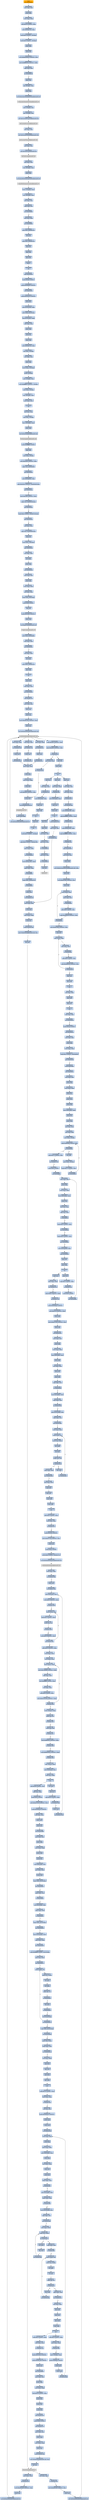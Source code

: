 digraph G {
node[shape=rectangle,style=filled,fillcolor=lightsteelblue,color=lightsteelblue]
bgcolor="transparent"
a0x0045be03call_0x00469aeb[label="start\ncall 0x00469aeb",color="lightgrey",fillcolor="orange"];
a0x00469aebmovl_edi_edi[label="0x00469aeb\nmovl %edi, %edi"];
a0x00469aedpushl_ebp[label="0x00469aed\npushl %ebp"];
a0x00469aeemovl_esp_ebp[label="0x00469aee\nmovl %esp, %ebp"];
a0x00469af0subl_0x10UINT8_esp[label="0x00469af0\nsubl $0x10<UINT8>, %esp"];
a0x00469af3movl_0x00497410_eax[label="0x00469af3\nmovl 0x00497410, %eax"];
a0x00469af8andl_0x0UINT8__8ebp_[label="0x00469af8\nandl $0x0<UINT8>, -8(%ebp)"];
a0x00469afcandl_0x0UINT8__4ebp_[label="0x00469afc\nandl $0x0<UINT8>, -4(%ebp)"];
a0x00469b00pushl_ebx[label="0x00469b00\npushl %ebx"];
a0x00469b01pushl_edi[label="0x00469b01\npushl %edi"];
a0x00469b02movl_0xbb40e64eUINT32_edi[label="0x00469b02\nmovl $0xbb40e64e<UINT32>, %edi"];
a0x00469b07movl_0xffff0000UINT32_ebx[label="0x00469b07\nmovl $0xffff0000<UINT32>, %ebx"];
a0x00469b0ccmpl_edi_eax[label="0x00469b0c\ncmpl %edi, %eax"];
a0x00469b0eje_0x00469b1d[label="0x00469b0e\nje 0x00469b1d"];
a0x00469b1dpushl_esi[label="0x00469b1d\npushl %esi"];
a0x00469b1eleal__8ebp__eax[label="0x00469b1e\nleal -8(%ebp), %eax"];
a0x00469b21pushl_eax[label="0x00469b21\npushl %eax"];
a0x00469b22call_GetSystemTimeAsFileTime_kernel32_dll[label="0x00469b22\ncall GetSystemTimeAsFileTime@kernel32.dll"];
GetSystemTimeAsFileTime_kernel32_dll[label="GetSystemTimeAsFileTime@kernel32.dll",color="lightgrey",fillcolor="lightgrey"];
a0x00469b28movl__4ebp__esi[label="0x00469b28\nmovl -4(%ebp), %esi"];
a0x00469b2bxorl__8ebp__esi[label="0x00469b2b\nxorl -8(%ebp), %esi"];
a0x00469b2ecall_GetCurrentProcessId_kernel32_dll[label="0x00469b2e\ncall GetCurrentProcessId@kernel32.dll"];
GetCurrentProcessId_kernel32_dll[label="GetCurrentProcessId@kernel32.dll",color="lightgrey",fillcolor="lightgrey"];
a0x00469b34xorl_eax_esi[label="0x00469b34\nxorl %eax, %esi"];
a0x00469b36call_GetCurrentThreadId_kernel32_dll[label="0x00469b36\ncall GetCurrentThreadId@kernel32.dll"];
GetCurrentThreadId_kernel32_dll[label="GetCurrentThreadId@kernel32.dll",color="lightgrey",fillcolor="lightgrey"];
a0x00469b3cxorl_eax_esi[label="0x00469b3c\nxorl %eax, %esi"];
a0x00469b3ecall_GetTickCount_kernel32_dll[label="0x00469b3e\ncall GetTickCount@kernel32.dll"];
GetTickCount_kernel32_dll[label="GetTickCount@kernel32.dll",color="lightgrey",fillcolor="lightgrey"];
a0x00469b44xorl_eax_esi[label="0x00469b44\nxorl %eax, %esi"];
a0x00469b46leal__16ebp__eax[label="0x00469b46\nleal -16(%ebp), %eax"];
a0x00469b49pushl_eax[label="0x00469b49\npushl %eax"];
a0x00469b4acall_QueryPerformanceCounter_kernel32_dll[label="0x00469b4a\ncall QueryPerformanceCounter@kernel32.dll"];
QueryPerformanceCounter_kernel32_dll[label="QueryPerformanceCounter@kernel32.dll",color="lightgrey",fillcolor="lightgrey"];
a0x00469b50movl__12ebp__eax[label="0x00469b50\nmovl -12(%ebp), %eax"];
a0x00469b53xorl__16ebp__eax[label="0x00469b53\nxorl -16(%ebp), %eax"];
a0x00469b56xorl_eax_esi[label="0x00469b56\nxorl %eax, %esi"];
a0x00469b58cmpl_edi_esi[label="0x00469b58\ncmpl %edi, %esi"];
a0x00469b5ajne_0x00469b63[label="0x00469b5a\njne 0x00469b63"];
a0x00469b63testl_esi_ebx[label="0x00469b63\ntestl %esi, %ebx"];
a0x00469b65jne_0x00469b6e[label="0x00469b65\njne 0x00469b6e"];
a0x00469b6emovl_esi_0x00497410[label="0x00469b6e\nmovl %esi, 0x00497410"];
a0x00469b74notl_esi[label="0x00469b74\nnotl %esi"];
a0x00469b76movl_esi_0x00497414[label="0x00469b76\nmovl %esi, 0x00497414"];
a0x00469b7cpopl_esi[label="0x00469b7c\npopl %esi"];
a0x00469b7dpopl_edi[label="0x00469b7d\npopl %edi"];
a0x00469b7epopl_ebx[label="0x00469b7e\npopl %ebx"];
a0x00469b7fleave_[label="0x00469b7f\nleave "];
a0x00469b80ret[label="0x00469b80\nret"];
a0x0045be08jmp_0x0045bc85[label="0x0045be08\njmp 0x0045bc85"];
a0x0045bc85pushl_0x58UINT8[label="0x0045bc85\npushl $0x58<UINT8>"];
a0x0045bc87pushl_0x4908f0UINT32[label="0x0045bc87\npushl $0x4908f0<UINT32>"];
a0x0045bc8ccall_0x0045d03c[label="0x0045bc8c\ncall 0x0045d03c"];
a0x0045d03cpushl_0x45cb10UINT32[label="0x0045d03c\npushl $0x45cb10<UINT32>"];
a0x0045d041pushl_fs_0[label="0x0045d041\npushl %fs:0"];
a0x0045d048movl_0x10esp__eax[label="0x0045d048\nmovl 0x10(%esp), %eax"];
a0x0045d04cmovl_ebp_0x10esp_[label="0x0045d04c\nmovl %ebp, 0x10(%esp)"];
a0x0045d050leal_0x10esp__ebp[label="0x0045d050\nleal 0x10(%esp), %ebp"];
a0x0045d054subl_eax_esp[label="0x0045d054\nsubl %eax, %esp"];
a0x0045d056pushl_ebx[label="0x0045d056\npushl %ebx"];
a0x0045d057pushl_esi[label="0x0045d057\npushl %esi"];
a0x0045d058pushl_edi[label="0x0045d058\npushl %edi"];
a0x0045d059movl_0x00497410_eax[label="0x0045d059\nmovl 0x00497410, %eax"];
a0x0045d05exorl_eax__4ebp_[label="0x0045d05e\nxorl %eax, -4(%ebp)"];
a0x0045d061xorl_ebp_eax[label="0x0045d061\nxorl %ebp, %eax"];
a0x0045d063pushl_eax[label="0x0045d063\npushl %eax"];
a0x0045d064movl_esp__24ebp_[label="0x0045d064\nmovl %esp, -24(%ebp)"];
a0x0045d067pushl__8ebp_[label="0x0045d067\npushl -8(%ebp)"];
a0x0045d06amovl__4ebp__eax[label="0x0045d06a\nmovl -4(%ebp), %eax"];
a0x0045d06dmovl_0xfffffffeUINT32__4ebp_[label="0x0045d06d\nmovl $0xfffffffe<UINT32>, -4(%ebp)"];
a0x0045d074movl_eax__8ebp_[label="0x0045d074\nmovl %eax, -8(%ebp)"];
a0x0045d077leal__16ebp__eax[label="0x0045d077\nleal -16(%ebp), %eax"];
a0x0045d07amovl_eax_fs_0[label="0x0045d07a\nmovl %eax, %fs:0"];
a0x0045d080ret[label="0x0045d080\nret"];
a0x0045bc91xorl_esi_esi[label="0x0045bc91\nxorl %esi, %esi"];
a0x0045bc93movl_esi__4ebp_[label="0x0045bc93\nmovl %esi, -4(%ebp)"];
a0x0045bc96leal__104ebp__eax[label="0x0045bc96\nleal -104(%ebp), %eax"];
a0x0045bc99pushl_eax[label="0x0045bc99\npushl %eax"];
a0x0045bc9acall_GetStartupInfoA_kernel32_dll[label="0x0045bc9a\ncall GetStartupInfoA@kernel32.dll"];
GetStartupInfoA_kernel32_dll[label="GetStartupInfoA@kernel32.dll",color="lightgrey",fillcolor="lightgrey"];
a0x0045bca0pushl_0xfffffffeUINT8[label="0x0045bca0\npushl $0xfffffffe<UINT8>"];
a0x0045bca2popl_edi[label="0x0045bca2\npopl %edi"];
a0x0045bca3movl_edi__4ebp_[label="0x0045bca3\nmovl %edi, -4(%ebp)"];
a0x0045bca6movl_0x5a4dUINT32_eax[label="0x0045bca6\nmovl $0x5a4d<UINT32>, %eax"];
a0x0045bcabcmpw_ax_0x00400000[label="0x0045bcab\ncmpw %ax, 0x00400000"];
a0x0045bcb2jne_0x0045bcec[label="0x0045bcb2\njne 0x0045bcec"];
a0x0045bcb4movl_0x0040003c_eax[label="0x0045bcb4\nmovl 0x0040003c, %eax"];
a0x0045bcb9cmpl_0x4550UINT32_0x400000eax_[label="0x0045bcb9\ncmpl $0x4550<UINT32>, 0x400000(%eax)"];
a0x0045bcc3jne_0x0045bcec[label="0x0045bcc3\njne 0x0045bcec"];
a0x0045bcc5movl_0x10bUINT32_ecx[label="0x0045bcc5\nmovl $0x10b<UINT32>, %ecx"];
a0x0045bccacmpw_cx_0x400018eax_[label="0x0045bcca\ncmpw %cx, 0x400018(%eax)"];
a0x0045bcd1jne_0x0045bcec[label="0x0045bcd1\njne 0x0045bcec"];
a0x0045bcd3cmpl_0xeUINT8_0x400074eax_[label="0x0045bcd3\ncmpl $0xe<UINT8>, 0x400074(%eax)"];
a0x0045bcdajbe_0x0045bcec[label="0x0045bcda\njbe 0x0045bcec"];
a0x0045bcdcxorl_ecx_ecx[label="0x0045bcdc\nxorl %ecx, %ecx"];
a0x0045bcdecmpl_esi_0x4000e8eax_[label="0x0045bcde\ncmpl %esi, 0x4000e8(%eax)"];
a0x0045bce4setne_cl[label="0x0045bce4\nsetne %cl"];
a0x0045bce7movl_ecx__28ebp_[label="0x0045bce7\nmovl %ecx, -28(%ebp)"];
a0x0045bceajmp_0x0045bcef[label="0x0045bcea\njmp 0x0045bcef"];
a0x0045bcefxorl_ebx_ebx[label="0x0045bcef\nxorl %ebx, %ebx"];
a0x0045bcf1incl_ebx[label="0x0045bcf1\nincl %ebx"];
a0x0045bcf2pushl_ebx[label="0x0045bcf2\npushl %ebx"];
a0x0045bcf3call_0x00465636[label="0x0045bcf3\ncall 0x00465636"];
a0x00465636movl_edi_edi[label="0x00465636\nmovl %edi, %edi"];
a0x00465638pushl_ebp[label="0x00465638\npushl %ebp"];
a0x00465639movl_esp_ebp[label="0x00465639\nmovl %esp, %ebp"];
a0x0046563bxorl_eax_eax[label="0x0046563b\nxorl %eax, %eax"];
a0x0046563dcmpl_eax_0x8ebp_[label="0x0046563d\ncmpl %eax, 0x8(%ebp)"];
a0x00465640pushl_0x0UINT8[label="0x00465640\npushl $0x0<UINT8>"];
a0x00465642sete_al[label="0x00465642\nsete %al"];
a0x00465645pushl_0x1000UINT32[label="0x00465645\npushl $0x1000<UINT32>"];
a0x0046564apushl_eax[label="0x0046564a\npushl %eax"];
a0x0046564bcall_HeapCreate_kernel32_dll[label="0x0046564b\ncall HeapCreate@kernel32.dll"];
HeapCreate_kernel32_dll[label="HeapCreate@kernel32.dll",color="lightgrey",fillcolor="lightgrey"];
a0x00465651movl_eax_0x004a6fa0[label="0x00465651\nmovl %eax, 0x004a6fa0"];
a0x00465656testl_eax_eax[label="0x00465656\ntestl %eax, %eax"];
a0x00465658jne_0x0046565c[label="0x00465658\njne 0x0046565c"];
a0x0046565cxorl_eax_eax[label="0x0046565c\nxorl %eax, %eax"];
a0x0046565eincl_eax[label="0x0046565e\nincl %eax"];
a0x0046565fmovl_eax_0x004a7a18[label="0x0046565f\nmovl %eax, 0x004a7a18"];
a0x00465664popl_ebp[label="0x00465664\npopl %ebp"];
a0x00465665ret[label="0x00465665\nret"];
a0x0045bcf8popl_ecx[label="0x0045bcf8\npopl %ecx"];
a0x0045bcf9testl_eax_eax[label="0x0045bcf9\ntestl %eax, %eax"];
a0x0045bcfbjne_0x0045bd05[label="0x0045bcfb\njne 0x0045bd05"];
a0x0045bd05call_0x00461734[label="0x0045bd05\ncall 0x00461734"];
a0x00461734movl_edi_edi[label="0x00461734\nmovl %edi, %edi"];
a0x00461736pushl_esi[label="0x00461736\npushl %esi"];
a0x00461737pushl_edi[label="0x00461737\npushl %edi"];
a0x00461738movl_0x483108UINT32_esi[label="0x00461738\nmovl $0x483108<UINT32>, %esi"];
a0x0046173dpushl_esi[label="0x0046173d\npushl %esi"];
a0x0046173ecall_GetModuleHandleW_kernel32_dll[label="0x0046173e\ncall GetModuleHandleW@kernel32.dll"];
GetModuleHandleW_kernel32_dll[label="GetModuleHandleW@kernel32.dll",color="lightgrey",fillcolor="lightgrey"];
a0x00461744testl_eax_eax[label="0x00461744\ntestl %eax, %eax"];
a0x00461746jne_0x0046174f[label="0x00461746\njne 0x0046174f"];
a0x00461748pushl_esi[label="0x00461748\npushl %esi"];
a0x00461749call_0x0045c0ca[label="0x00461749\ncall 0x0045c0ca"];
a0x0045c0camovl_edi_edi[label="0x0045c0ca\nmovl %edi, %edi"];
a0x0045c0ccpushl_ebp[label="0x0045c0cc\npushl %ebp"];
a0x0045c0cdmovl_esp_ebp[label="0x0045c0cd\nmovl %esp, %ebp"];
a0x0045c0cfpushl_edi[label="0x0045c0cf\npushl %edi"];
a0x0045c0d0movl_0x3e8UINT32_edi[label="0x0045c0d0\nmovl $0x3e8<UINT32>, %edi"];
a0x0045c0d5pushl_edi[label="0x0045c0d5\npushl %edi"];
a0x0045c0d6call_Sleep_kernel32_dll[label="0x0045c0d6\ncall Sleep@kernel32.dll"];
Sleep_kernel32_dll[label="Sleep@kernel32.dll",color="lightgrey",fillcolor="lightgrey"];
a0x0045c0dcpushl_0x8ebp_[label="0x0045c0dc\npushl 0x8(%ebp)"];
a0x0045c0dfcall_GetModuleHandleW_kernel32_dll[label="0x0045c0df\ncall GetModuleHandleW@kernel32.dll"];
a0x0045c0e5addl_0x3e8UINT32_edi[label="0x0045c0e5\naddl $0x3e8<UINT32>, %edi"];
a0x0045c0ebcmpl_0xea60UINT32_edi[label="0x0045c0eb\ncmpl $0xea60<UINT32>, %edi"];
a0x0045c0f1ja_0x0045c0f7[label="0x0045c0f1\nja 0x0045c0f7"];
a0x0045c0f3testl_eax_eax[label="0x0045c0f3\ntestl %eax, %eax"];
a0x0045c0f5je_0x0045c0d5[label="0x0045c0f5\nje 0x0045c0d5"];
a0x0045c0f7popl_edi[label="0x0045c0f7\npopl %edi"];
a0x0045c0f8popl_ebp[label="0x0045c0f8\npopl %ebp"];
a0x0045c0f9ret[label="0x0045c0f9\nret"];
a0x0046174epopl_ecx[label="0x0046174e\npopl %ecx"];
a0x0046174fmovl_eax_edi[label="0x0046174f\nmovl %eax, %edi"];
a0x00461751testl_edi_edi[label="0x00461751\ntestl %edi, %edi"];
a0x00461753je_0x004618b7[label="0x00461753\nje 0x004618b7"];
a0x004618b7call_0x004613e0[label="0x004618b7\ncall 0x004613e0"];
a0x004613e0movl_0x00497e98_eax[label="0x004613e0\nmovl 0x00497e98, %eax"];
a0x004613e5cmpl_0xffffffffUINT8_eax[label="0x004613e5\ncmpl $0xffffffff<UINT8>, %eax"];
a0x004613e8je_0x00461400[label="0x004613e8\nje 0x00461400"];
a0x00461400movl_0x00497e9c_eax[label="0x00461400\nmovl 0x00497e9c, %eax"];
a0x00461405cmpl_0xffffffffUINT8_eax[label="0x00461405\ncmpl $0xffffffff<UINT8>, %eax"];
a0x00461408je_0x00461418[label="0x00461408\nje 0x00461418"];
a0x00461418jmp_0x004656b1[label="0x00461418\njmp 0x004656b1"];
a0x004656b1movl_edi_edi[label="0x004656b1\nmovl %edi, %edi"];
a0x004656b3pushl_ebx[label="0x004656b3\npushl %ebx"];
a0x004656b4movl_DeleteCriticalSection_kernel32_dll_ebx[label="0x004656b4\nmovl DeleteCriticalSection@kernel32.dll, %ebx"];
a0x004656bapushl_esi[label="0x004656ba\npushl %esi"];
a0x004656bbmovl_0x497f08UINT32_esi[label="0x004656bb\nmovl $0x497f08<UINT32>, %esi"];
a0x004656c0pushl_edi[label="0x004656c0\npushl %edi"];
a0x004656c1movl_esi__edi[label="0x004656c1\nmovl (%esi), %edi"];
a0x004656c3testl_edi_edi[label="0x004656c3\ntestl %edi, %edi"];
a0x004656c5je_0x004656da[label="0x004656c5\nje 0x004656da"];
a0x004656daaddl_0x8UINT8_esi[label="0x004656da\naddl $0x8<UINT8>, %esi"];
a0x004656ddcmpl_0x498028UINT32_esi[label="0x004656dd\ncmpl $0x498028<UINT32>, %esi"];
a0x004656e3jl_0x004656c1[label="0x004656e3\njl 0x004656c1"];
a0x004656e5movl_0x497f08UINT32_esi[label="0x004656e5\nmovl $0x497f08<UINT32>, %esi"];
a0x004656eapopl_edi[label="0x004656ea\npopl %edi"];
a0x004656ebmovl_esi__eax[label="0x004656eb\nmovl (%esi), %eax"];
a0x004656edtestl_eax_eax[label="0x004656ed\ntestl %eax, %eax"];
a0x004656efje_0x004656fa[label="0x004656ef\nje 0x004656fa"];
a0x004656faaddl_0x8UINT8_esi[label="0x004656fa\naddl $0x8<UINT8>, %esi"];
a0x004656fdcmpl_0x498028UINT32_esi[label="0x004656fd\ncmpl $0x498028<UINT32>, %esi"];
a0x00465703jl_0x004656eb[label="0x00465703\njl 0x004656eb"];
a0x00465705popl_esi[label="0x00465705\npopl %esi"];
a0x00465706popl_ebx[label="0x00465706\npopl %ebx"];
a0x00465707ret[label="0x00465707\nret"];
a0x004618bcxorl_eax_eax[label="0x004618bc\nxorl %eax, %eax"];
a0x004618bepopl_edi[label="0x004618be\npopl %edi"];
a0x004618bfpopl_esi[label="0x004618bf\npopl %esi"];
a0x004618c0ret[label="0x004618c0\nret"];
a0x0045bd0atestl_eax_eax[label="0x0045bd0a\ntestl %eax, %eax"];
a0x0045bd0cjne_0x0045bd16[label="0x0045bd0c\njne 0x0045bd16"];
a0x0045bd0epushl_0x10UINT8[label="0x0045bd0e\npushl $0x10<UINT8>"];
a0x0045bd10call_0x0045bc5c[label="0x0045bd10\ncall 0x0045bc5c"];
a0x0045bc5cmovl_edi_edi[label="0x0045bc5c\nmovl %edi, %edi"];
a0x0045bc5epushl_ebp[label="0x0045bc5e\npushl %ebp"];
a0x0045bc5fmovl_esp_ebp[label="0x0045bc5f\nmovl %esp, %ebp"];
a0x0045bc61cmpl_0x1UINT8_0x004a6bd8[label="0x0045bc61\ncmpl $0x1<UINT8>, 0x004a6bd8"];
a0x0045bc68jne_0x0045bc6f[label="0x0045bc68\njne 0x0045bc6f"];
a0x0045bc6fpushl_0x8ebp_[label="0x0045bc6f\npushl 0x8(%ebp)"];
a0x0045bc72call_0x00466fc2[label="0x0045bc72\ncall 0x00466fc2"];
a0x00466fc2movl_edi_edi[label="0x00466fc2\nmovl %edi, %edi"];
a0x00466fc4pushl_ebp[label="0x00466fc4\npushl %ebp"];
a0x00466fc5movl_esp_ebp[label="0x00466fc5\nmovl %esp, %ebp"];
a0x00466fc7pushl_ecx[label="0x00466fc7\npushl %ecx"];
a0x00466fc8pushl_ecx[label="0x00466fc8\npushl %ecx"];
a0x00466fc9pushl_ebx[label="0x00466fc9\npushl %ebx"];
a0x00466fcamovl_0x8ebp__ebx[label="0x00466fca\nmovl 0x8(%ebp), %ebx"];
a0x00466fcdpushl_esi[label="0x00466fcd\npushl %esi"];
a0x00466fcepushl_edi[label="0x00466fce\npushl %edi"];
a0x00466fcfxorl_esi_esi[label="0x00466fcf\nxorl %esi, %esi"];
a0x00466fd1xorl_edi_edi[label="0x00466fd1\nxorl %edi, %edi"];
a0x00466fd3movl_edi__4ebp_[label="0x00466fd3\nmovl %edi, -4(%ebp)"];
a0x00466fd6cmpl_0x498068edi8__ebx[label="0x00466fd6\ncmpl 0x498068(,%edi,8), %ebx"];
a0x00466fddje_0x00466fe8[label="0x00466fdd\nje 0x00466fe8"];
a0x00466fdfincl_edi[label="0x00466fdf\nincl %edi"];
a0x00466fe0movl_edi__4ebp_[label="0x00466fe0\nmovl %edi, -4(%ebp)"];
a0x00466fe3cmpl_0x17UINT8_edi[label="0x00466fe3\ncmpl $0x17<UINT8>, %edi"];
a0x00466fe6jb_0x00466fd6[label="0x00466fe6\njb 0x00466fd6"];
a0x00466fe8cmpl_0x17UINT8_edi[label="0x00466fe8\ncmpl $0x17<UINT8>, %edi"];
a0x00466febjae_0x00467168[label="0x00466feb\njae 0x00467168"];
a0x00466ff1pushl_0x3UINT8[label="0x00466ff1\npushl $0x3<UINT8>"];
a0x00466ff3call_0x0046f9be[label="0x00466ff3\ncall 0x0046f9be"];
a0x0046f9bemovl_edi_edi[label="0x0046f9be\nmovl %edi, %edi"];
a0x0046f9c0pushl_ebp[label="0x0046f9c0\npushl %ebp"];
a0x0046f9c1movl_esp_ebp[label="0x0046f9c1\nmovl %esp, %ebp"];
a0x0046f9c3movl_0x8ebp__ecx[label="0x0046f9c3\nmovl 0x8(%ebp), %ecx"];
a0x0046f9c6pushl_esi[label="0x0046f9c6\npushl %esi"];
a0x0046f9c7xorl_esi_esi[label="0x0046f9c7\nxorl %esi, %esi"];
a0x0046f9c9cmpl_esi_ecx[label="0x0046f9c9\ncmpl %esi, %ecx"];
a0x0046f9cbjl_0x0046f9eb[label="0x0046f9cb\njl 0x0046f9eb"];
a0x0046f9cdcmpl_0x2UINT8_ecx[label="0x0046f9cd\ncmpl $0x2<UINT8>, %ecx"];
a0x0046f9d0jle_0x0046f9de[label="0x0046f9d0\njle 0x0046f9de"];
a0x0046f9d2cmpl_0x3UINT8_ecx[label="0x0046f9d2\ncmpl $0x3<UINT8>, %ecx"];
a0x0046f9d5jne_0x0046f9eb[label="0x0046f9d5\njne 0x0046f9eb"];
a0x0046f9d7movl_0x004a6bd8_eax[label="0x0046f9d7\nmovl 0x004a6bd8, %eax"];
a0x0046f9dcjmp_0x0046fa06[label="0x0046f9dc\njmp 0x0046fa06"];
a0x0046fa06popl_esi[label="0x0046fa06\npopl %esi"];
a0x0046fa07popl_ebp[label="0x0046fa07\npopl %ebp"];
a0x0046fa08ret[label="0x0046fa08\nret"];
a0x00466ff8popl_ecx[label="0x00466ff8\npopl %ecx"];
a0x00466ff9cmpl_0x1UINT8_eax[label="0x00466ff9\ncmpl $0x1<UINT8>, %eax"];
a0x00466ffcje_0x00467136[label="0x00466ffc\nje 0x00467136"];
a0x00467002pushl_0x3UINT8[label="0x00467002\npushl $0x3<UINT8>"];
a0x00467004call_0x0046f9be[label="0x00467004\ncall 0x0046f9be"];
a0x00467009popl_ecx[label="0x00467009\npopl %ecx"];
a0x0046700atestl_eax_eax[label="0x0046700a\ntestl %eax, %eax"];
a0x0046700cjne_0x0046701b[label="0x0046700c\njne 0x0046701b"];
a0x0046701bcmpl_0xfcUINT32_ebx[label="0x0046701b\ncmpl $0xfc<UINT32>, %ebx"];
a0x00467021je_0x00467168[label="0x00467021\nje 0x00467168"];
a0x00467027pushl_0x483840UINT32[label="0x00467027\npushl $0x483840<UINT32>"];
a0x0046702cmovl_0x314UINT32_ebx[label="0x0046702c\nmovl $0x314<UINT32>, %ebx"];
a0x00467031pushl_ebx[label="0x00467031\npushl %ebx"];
a0x00467032movl_0x4a7100UINT32_edi[label="0x00467032\nmovl $0x4a7100<UINT32>, %edi"];
a0x00467037pushl_edi[label="0x00467037\npushl %edi"];
a0x00467038call_0x0045cd57[label="0x00467038\ncall 0x0045cd57"];
a0x0045cd57movl_edi_edi[label="0x0045cd57\nmovl %edi, %edi"];
a0x0045cd59pushl_ebp[label="0x0045cd59\npushl %ebp"];
a0x0045cd5amovl_esp_ebp[label="0x0045cd5a\nmovl %esp, %ebp"];
a0x0045cd5cmovl_0x8ebp__ecx[label="0x0045cd5c\nmovl 0x8(%ebp), %ecx"];
a0x0045cd5fpushl_ebx[label="0x0045cd5f\npushl %ebx"];
a0x0045cd60xorl_ebx_ebx[label="0x0045cd60\nxorl %ebx, %ebx"];
a0x0045cd62pushl_esi[label="0x0045cd62\npushl %esi"];
a0x0045cd63pushl_edi[label="0x0045cd63\npushl %edi"];
a0x0045cd64cmpl_ebx_ecx[label="0x0045cd64\ncmpl %ebx, %ecx"];
a0x0045cd66je_0x0045cd6f[label="0x0045cd66\nje 0x0045cd6f"];
a0x0045cd68movl_0xcebp__edi[label="0x0045cd68\nmovl 0xc(%ebp), %edi"];
a0x0045cd6bcmpl_ebx_edi[label="0x0045cd6b\ncmpl %ebx, %edi"];
a0x0045cd6dja_0x0045cd8a[label="0x0045cd6d\nja 0x0045cd8a"];
a0x0045cd8amovl_0x10ebp__esi[label="0x0045cd8a\nmovl 0x10(%ebp), %esi"];
a0x0045cd8dcmpl_ebx_esi[label="0x0045cd8d\ncmpl %ebx, %esi"];
a0x0045cd8fjne_0x0045cd95[label="0x0045cd8f\njne 0x0045cd95"];
a0x0045cd95movl_ecx_edx[label="0x0045cd95\nmovl %ecx, %edx"];
a0x0045cd97movb_esi__al[label="0x0045cd97\nmovb (%esi), %al"];
a0x0045cd99movb_al_edx_[label="0x0045cd99\nmovb %al, (%edx)"];
a0x0045cd9bincl_edx[label="0x0045cd9b\nincl %edx"];
a0x0045cd9cincl_esi[label="0x0045cd9c\nincl %esi"];
a0x0045cd9dcmpb_bl_al[label="0x0045cd9d\ncmpb %bl, %al"];
a0x0045cd9fje_0x0045cda4[label="0x0045cd9f\nje 0x0045cda4"];
a0x0045cda1decl_edi[label="0x0045cda1\ndecl %edi"];
a0x0045cda2jne_0x0045cd97[label="0x0045cda2\njne 0x0045cd97"];
a0x0045cda4cmpl_ebx_edi[label="0x0045cda4\ncmpl %ebx, %edi"];
a0x0045cda6jne_0x0045cdb8[label="0x0045cda6\njne 0x0045cdb8"];
a0x0045cdb8xorl_eax_eax[label="0x0045cdb8\nxorl %eax, %eax"];
a0x0045cdbapopl_edi[label="0x0045cdba\npopl %edi"];
a0x0045cdbbpopl_esi[label="0x0045cdbb\npopl %esi"];
a0x0045cdbcpopl_ebx[label="0x0045cdbc\npopl %ebx"];
a0x0045cdbdpopl_ebp[label="0x0045cdbd\npopl %ebp"];
a0x0045cdberet[label="0x0045cdbe\nret"];
a0x0046703daddl_0xcUINT8_esp[label="0x0046703d\naddl $0xc<UINT8>, %esp"];
a0x00467040testl_eax_eax[label="0x00467040\ntestl %eax, %eax"];
a0x00467042je_0x00467051[label="0x00467042\nje 0x00467051"];
a0x00467051pushl_0x104UINT32[label="0x00467051\npushl $0x104<UINT32>"];
a0x00467056movl_0x4a7119UINT32_esi[label="0x00467056\nmovl $0x4a7119<UINT32>, %esi"];
a0x0046705bpushl_esi[label="0x0046705b\npushl %esi"];
a0x0046705cpushl_0x0UINT8[label="0x0046705c\npushl $0x0<UINT8>"];
a0x0046705emovb_0x0UINT8_0x004a721d[label="0x0046705e\nmovb $0x0<UINT8>, 0x004a721d"];
a0x00467065call_GetModuleFileNameA_kernel32_dll[label="0x00467065\ncall GetModuleFileNameA@kernel32.dll"];
GetModuleFileNameA_kernel32_dll[label="GetModuleFileNameA@kernel32.dll",color="lightgrey",fillcolor="lightgrey"];
a0x0046706btestl_eax_eax[label="0x0046706b\ntestl %eax, %eax"];
a0x0046706djne_0x00467095[label="0x0046706d\njne 0x00467095"];
a0x00467095pushl_esi[label="0x00467095\npushl %esi"];
a0x00467096call_0x00457050[label="0x00467096\ncall 0x00457050"];
a0x00457050movl_0x4esp__ecx[label="0x00457050\nmovl 0x4(%esp), %ecx"];
a0x00457054testl_0x3UINT32_ecx[label="0x00457054\ntestl $0x3<UINT32>, %ecx"];
a0x0045705aje_0x00457080[label="0x0045705a\nje 0x00457080"];
a0x0045705cmovb_ecx__al[label="0x0045705c\nmovb (%ecx), %al"];
a0x0045705eaddl_0x1UINT8_ecx[label="0x0045705e\naddl $0x1<UINT8>, %ecx"];
a0x00457061testb_al_al[label="0x00457061\ntestb %al, %al"];
a0x00457063je_0x004570b3[label="0x00457063\nje 0x004570b3"];
a0x00457065testl_0x3UINT32_ecx[label="0x00457065\ntestl $0x3<UINT32>, %ecx"];
a0x0045706bjne_0x0045705c[label="0x0045706b\njne 0x0045705c"];
a0x0045706daddl_0x0UINT32_eax[label="0x0045706d\naddl $0x0<UINT32>, %eax"];
a0x00457072leal_esp__esp[label="0x00457072\nleal (%esp), %esp"];
a0x00457079leal_esp__esp[label="0x00457079\nleal (%esp), %esp"];
a0x00457080movl_ecx__eax[label="0x00457080\nmovl (%ecx), %eax"];
a0x00457082movl_0x7efefeffUINT32_edx[label="0x00457082\nmovl $0x7efefeff<UINT32>, %edx"];
a0x00457087addl_eax_edx[label="0x00457087\naddl %eax, %edx"];
a0x00457089xorl_0xffffffffUINT8_eax[label="0x00457089\nxorl $0xffffffff<UINT8>, %eax"];
a0x0045708cxorl_edx_eax[label="0x0045708c\nxorl %edx, %eax"];
a0x0045708eaddl_0x4UINT8_ecx[label="0x0045708e\naddl $0x4<UINT8>, %ecx"];
a0x00457091testl_0x81010100UINT32_eax[label="0x00457091\ntestl $0x81010100<UINT32>, %eax"];
a0x00457096je_0x00457080[label="0x00457096\nje 0x00457080"];
a0x00457098movl__4ecx__eax[label="0x00457098\nmovl -4(%ecx), %eax"];
a0x0045709btestb_al_al[label="0x0045709b\ntestb %al, %al"];
a0x0045709dje_0x004570d1[label="0x0045709d\nje 0x004570d1"];
a0x0045709ftestb_ah_ah[label="0x0045709f\ntestb %ah, %ah"];
a0x004570a1je_0x004570c7[label="0x004570a1\nje 0x004570c7"];
a0x004570a3testl_0xff0000UINT32_eax[label="0x004570a3\ntestl $0xff0000<UINT32>, %eax"];
a0x004570a8je_0x004570bd[label="0x004570a8\nje 0x004570bd"];
a0x004570aatestl_0xff000000UINT32_eax[label="0x004570aa\ntestl $0xff000000<UINT32>, %eax"];
a0x004570afje_0x004570b3[label="0x004570af\nje 0x004570b3"];
a0x004570b3leal__1ecx__eax[label="0x004570b3\nleal -1(%ecx), %eax"];
a0x004570b6movl_0x4esp__ecx[label="0x004570b6\nmovl 0x4(%esp), %ecx"];
a0x004570basubl_ecx_eax[label="0x004570ba\nsubl %ecx, %eax"];
a0x004570bcret[label="0x004570bc\nret"];
a0x0046709bincl_eax[label="0x0046709b\nincl %eax"];
a0x0046709cpopl_ecx[label="0x0046709c\npopl %ecx"];
a0x0046709dcmpl_0x3cUINT8_eax[label="0x0046709d\ncmpl $0x3c<UINT8>, %eax"];
a0x004670a0jbe_0x004670da[label="0x004670a0\njbe 0x004670da"];
a0x004670a2pushl_esi[label="0x004670a2\npushl %esi"];
a0x004670a3call_0x00457050[label="0x004670a3\ncall 0x00457050"];
a0x004670a8subl_0x3bUINT8_esi[label="0x004670a8\nsubl $0x3b<UINT8>, %esi"];
a0x004670abaddl_esi_eax[label="0x004670ab\naddl %esi, %eax"];
a0x004670adpushl_0x3UINT8[label="0x004670ad\npushl $0x3<UINT8>"];
a0x004670afmovl_0x4a7414UINT32_ecx[label="0x004670af\nmovl $0x4a7414<UINT32>, %ecx"];
a0x004670b4pushl_0x483824UINT32[label="0x004670b4\npushl $0x483824<UINT32>"];
a0x004670b9subl_eax_ecx[label="0x004670b9\nsubl %eax, %ecx"];
a0x004670bbpushl_ecx[label="0x004670bb\npushl %ecx"];
a0x004670bcpushl_eax[label="0x004670bc\npushl %eax"];
a0x004670bdcall_0x0045ddff[label="0x004670bd\ncall 0x0045ddff"];
a0x0045ddffmovl_edi_edi[label="0x0045ddff\nmovl %edi, %edi"];
a0x0045de01pushl_ebp[label="0x0045de01\npushl %ebp"];
a0x0045de02movl_esp_ebp[label="0x0045de02\nmovl %esp, %ebp"];
a0x0045de04pushl_ebx[label="0x0045de04\npushl %ebx"];
a0x0045de05pushl_esi[label="0x0045de05\npushl %esi"];
a0x0045de06movl_0x8ebp__esi[label="0x0045de06\nmovl 0x8(%ebp), %esi"];
a0x0045de09xorl_ebx_ebx[label="0x0045de09\nxorl %ebx, %ebx"];
a0x0045de0bpushl_edi[label="0x0045de0b\npushl %edi"];
a0x0045de0ccmpl_ebx_0x14ebp_[label="0x0045de0c\ncmpl %ebx, 0x14(%ebp)"];
a0x0045de0fjne_0x0045de21[label="0x0045de0f\njne 0x0045de21"];
a0x0045de21cmpl_ebx_esi[label="0x0045de21\ncmpl %ebx, %esi"];
a0x0045de23je_0x0045de2c[label="0x0045de23\nje 0x0045de2c"];
a0x0045de25movl_0xcebp__edi[label="0x0045de25\nmovl 0xc(%ebp), %edi"];
a0x0045de28cmpl_ebx_edi[label="0x0045de28\ncmpl %ebx, %edi"];
a0x0045de2aja_0x0045de47[label="0x0045de2a\nja 0x0045de47"];
a0x0045de47cmpl_ebx_0x14ebp_[label="0x0045de47\ncmpl %ebx, 0x14(%ebp)"];
a0x0045de4ajne_0x0045de50[label="0x0045de4a\njne 0x0045de50"];
a0x0045de50movl_0x10ebp__edx[label="0x0045de50\nmovl 0x10(%ebp), %edx"];
a0x0045de53cmpl_ebx_edx[label="0x0045de53\ncmpl %ebx, %edx"];
a0x0045de55jne_0x0045de5b[label="0x0045de55\njne 0x0045de5b"];
a0x0045de5bcmpl_0xffffffffUINT8_0x14ebp_[label="0x0045de5b\ncmpl $0xffffffff<UINT8>, 0x14(%ebp)"];
a0x0045de5fmovl_esi_eax[label="0x0045de5f\nmovl %esi, %eax"];
a0x0045de61jne_0x0045de72[label="0x0045de61\njne 0x0045de72"];
a0x0045de72movb_edx__cl[label="0x0045de72\nmovb (%edx), %cl"];
a0x0045de74movb_cl_eax_[label="0x0045de74\nmovb %cl, (%eax)"];
a0x0045de76incl_eax[label="0x0045de76\nincl %eax"];
a0x0045de77incl_edx[label="0x0045de77\nincl %edx"];
a0x0045de78cmpb_bl_cl[label="0x0045de78\ncmpb %bl, %cl"];
a0x0045de7aje_0x0045de84[label="0x0045de7a\nje 0x0045de84"];
a0x0045de7cdecl_edi[label="0x0045de7c\ndecl %edi"];
a0x0045de7dje_0x0045de84[label="0x0045de7d\nje 0x0045de84"];
a0x0045de7fdecl_0x14ebp_[label="0x0045de7f\ndecl 0x14(%ebp)"];
a0x0045de82jne_0x0045de72[label="0x0045de82\njne 0x0045de72"];
a0x0045de84cmpl_ebx_0x14ebp_[label="0x0045de84\ncmpl %ebx, 0x14(%ebp)"];
a0x0045de87jne_0x0045de8b[label="0x0045de87\njne 0x0045de8b"];
a0x0045de89movb_bl_eax_[label="0x0045de89\nmovb %bl, (%eax)"];
a0x0045de8bcmpl_ebx_edi[label="0x0045de8b\ncmpl %ebx, %edi"];
a0x0045de8djne_0x0045de1a[label="0x0045de8d\njne 0x0045de1a"];
a0x0045de1axorl_eax_eax[label="0x0045de1a\nxorl %eax, %eax"];
a0x0045de1cpopl_edi[label="0x0045de1c\npopl %edi"];
a0x0045de1dpopl_esi[label="0x0045de1d\npopl %esi"];
a0x0045de1epopl_ebx[label="0x0045de1e\npopl %ebx"];
a0x0045de1fpopl_ebp[label="0x0045de1f\npopl %ebp"];
a0x0045de20ret[label="0x0045de20\nret"];
a0x004670c2addl_0x14UINT8_esp[label="0x004670c2\naddl $0x14<UINT8>, %esp"];
a0x004670c5testl_eax_eax[label="0x004670c5\ntestl %eax, %eax"];
a0x004670c7je_0x004670da[label="0x004670c7\nje 0x004670da"];
a0x004670daxorl_esi_esi[label="0x004670da\nxorl %esi, %esi"];
a0x004670dcpushl_0x483820UINT32[label="0x004670dc\npushl $0x483820<UINT32>"];
a0x004670e1pushl_ebx[label="0x004670e1\npushl %ebx"];
a0x004670e2pushl_edi[label="0x004670e2\npushl %edi"];
a0x004670e3call_0x0045cdbf[label="0x004670e3\ncall 0x0045cdbf"];
a0x0045cdbfmovl_edi_edi[label="0x0045cdbf\nmovl %edi, %edi"];
a0x0045cdc1pushl_ebp[label="0x0045cdc1\npushl %ebp"];
a0x0045cdc2movl_esp_ebp[label="0x0045cdc2\nmovl %esp, %ebp"];
a0x0045cdc4movl_0x8ebp__eax[label="0x0045cdc4\nmovl 0x8(%ebp), %eax"];
a0x0045cdc7pushl_ebx[label="0x0045cdc7\npushl %ebx"];
a0x0045cdc8xorl_ebx_ebx[label="0x0045cdc8\nxorl %ebx, %ebx"];
a0x0045cdcapushl_esi[label="0x0045cdca\npushl %esi"];
a0x0045cdcbpushl_edi[label="0x0045cdcb\npushl %edi"];
a0x0045cdcccmpl_ebx_eax[label="0x0045cdcc\ncmpl %ebx, %eax"];
a0x0045cdceje_0x0045cdd7[label="0x0045cdce\nje 0x0045cdd7"];
a0x0045cdd0movl_0xcebp__edi[label="0x0045cdd0\nmovl 0xc(%ebp), %edi"];
a0x0045cdd3cmpl_ebx_edi[label="0x0045cdd3\ncmpl %ebx, %edi"];
a0x0045cdd5ja_0x0045cdf2[label="0x0045cdd5\nja 0x0045cdf2"];
a0x0045cdf2movl_0x10ebp__esi[label="0x0045cdf2\nmovl 0x10(%ebp), %esi"];
a0x0045cdf5cmpl_ebx_esi[label="0x0045cdf5\ncmpl %ebx, %esi"];
a0x0045cdf7jne_0x0045cdfd[label="0x0045cdf7\njne 0x0045cdfd"];
a0x0045cdfdmovl_eax_edx[label="0x0045cdfd\nmovl %eax, %edx"];
a0x0045cdffcmpb_bl_edx_[label="0x0045cdff\ncmpb %bl, (%edx)"];
a0x0045ce01je_0x0045ce07[label="0x0045ce01\nje 0x0045ce07"];
a0x0045ce03incl_edx[label="0x0045ce03\nincl %edx"];
a0x0045ce04decl_edi[label="0x0045ce04\ndecl %edi"];
a0x0045ce05jne_0x0045cdff[label="0x0045ce05\njne 0x0045cdff"];
a0x0045ce07cmpl_ebx_edi[label="0x0045ce07\ncmpl %ebx, %edi"];
a0x0045ce09je_0x0045cdf9[label="0x0045ce09\nje 0x0045cdf9"];
a0x0045ce0bmovb_esi__cl[label="0x0045ce0b\nmovb (%esi), %cl"];
a0x0045ce0dmovb_cl_edx_[label="0x0045ce0d\nmovb %cl, (%edx)"];
a0x0045ce0fincl_edx[label="0x0045ce0f\nincl %edx"];
a0x0045ce10incl_esi[label="0x0045ce10\nincl %esi"];
a0x0045ce11cmpb_bl_cl[label="0x0045ce11\ncmpb %bl, %cl"];
a0x0045ce13je_0x0045ce18[label="0x0045ce13\nje 0x0045ce18"];
a0x0045ce15decl_edi[label="0x0045ce15\ndecl %edi"];
a0x0045ce16jne_0x0045ce0b[label="0x0045ce16\njne 0x0045ce0b"];
a0x0045ce18cmpl_ebx_edi[label="0x0045ce18\ncmpl %ebx, %edi"];
a0x0045ce1ajne_0x0045ce2c[label="0x0045ce1a\njne 0x0045ce2c"];
a0x0045ce2cxorl_eax_eax[label="0x0045ce2c\nxorl %eax, %eax"];
a0x0045ce2epopl_edi[label="0x0045ce2e\npopl %edi"];
a0x0045ce2fpopl_esi[label="0x0045ce2f\npopl %esi"];
a0x0045ce30popl_ebx[label="0x0045ce30\npopl %ebx"];
a0x0045ce31popl_ebp[label="0x0045ce31\npopl %ebp"];
a0x0045ce32ret[label="0x0045ce32\nret"];
a0x004670e8addl_0xcUINT8_esp[label="0x004670e8\naddl $0xc<UINT8>, %esp"];
a0x004670ebtestl_eax_eax[label="0x004670eb\ntestl %eax, %eax"];
a0x004670edje_0x004670fc[label="0x004670ed\nje 0x004670fc"];
a0x004670fcmovl__4ebp__eax[label="0x004670fc\nmovl -4(%ebp), %eax"];
a0x004670ffpushl_0x49806ceax8_[label="0x004670ff\npushl 0x49806c(,%eax,8)"];
a0x00467106pushl_ebx[label="0x00467106\npushl %ebx"];
a0x00467107pushl_edi[label="0x00467107\npushl %edi"];
a0x00467108call_0x0045cdbf[label="0x00467108\ncall 0x0045cdbf"];
a0x0046710daddl_0xcUINT8_esp[label="0x0046710d\naddl $0xc<UINT8>, %esp"];
a0x00467110testl_eax_eax[label="0x00467110\ntestl %eax, %eax"];
a0x00467112je_0x00467121[label="0x00467112\nje 0x00467121"];
a0x00467121pushl_0x12010UINT32[label="0x00467121\npushl $0x12010<UINT32>"];
a0x00467126pushl_0x4837f8UINT32[label="0x00467126\npushl $0x4837f8<UINT32>"];
a0x0046712bpushl_edi[label="0x0046712b\npushl %edi"];
a0x0046712ccall_0x0046f855[label="0x0046712c\ncall 0x0046f855"];
a0x0046f855movl_edi_edi[label="0x0046f855\nmovl %edi, %edi"];
a0x0046f857pushl_ebp[label="0x0046f857\npushl %ebp"];
a0x0046f858movl_esp_ebp[label="0x0046f858\nmovl %esp, %ebp"];
a0x0046f85asubl_0x14UINT8_esp[label="0x0046f85a\nsubl $0x14<UINT8>, %esp"];
a0x0046f85dpushl_ebx[label="0x0046f85d\npushl %ebx"];
a0x0046f85epushl_esi[label="0x0046f85e\npushl %esi"];
a0x0046f85fpushl_edi[label="0x0046f85f\npushl %edi"];
a0x0046f860call_0x004612eb[label="0x0046f860\ncall 0x004612eb"];
a0x004612ebpushl_0x0UINT8[label="0x004612eb\npushl $0x0<UINT8>"];
a0x004612edcall_0x00461279[label="0x004612ed\ncall 0x00461279"];
a0x00461279movl_edi_edi[label="0x00461279\nmovl %edi, %edi"];
a0x0046127bpushl_ebp[label="0x0046127b\npushl %ebp"];
a0x0046127cmovl_esp_ebp[label="0x0046127c\nmovl %esp, %ebp"];
a0x0046127epushl_esi[label="0x0046127e\npushl %esi"];
a0x0046127fpushl_0x00497e9c[label="0x0046127f\npushl 0x00497e9c"];
a0x00461285movl_TlsGetValue_kernel32_dll_esi[label="0x00461285\nmovl TlsGetValue@kernel32.dll, %esi"];
a0x0046128bcall_esi[label="0x0046128b\ncall %esi"];
TlsGetValue_kernel32_dll[label="TlsGetValue@kernel32.dll",color="lightgrey",fillcolor="lightgrey"];
a0x0046128dtestl_eax_eax[label="0x0046128d\ntestl %eax, %eax"];
a0x0046128fje_0x004612b2[label="0x0046128f\nje 0x004612b2"];
a0x004612b2movl_0x483108UINT32_esi[label="0x004612b2\nmovl $0x483108<UINT32>, %esi"];
a0x004612b7pushl_esi[label="0x004612b7\npushl %esi"];
a0x004612b8call_GetModuleHandleW_kernel32_dll[label="0x004612b8\ncall GetModuleHandleW@kernel32.dll"];
a0x004612betestl_eax_eax[label="0x004612be\ntestl %eax, %eax"];
a0x004612c0jne_0x004612cd[label="0x004612c0\njne 0x004612cd"];
a0x004612c2pushl_esi[label="0x004612c2\npushl %esi"];
a0x004612c3call_0x0045c0ca[label="0x004612c3\ncall 0x0045c0ca"];
a0x004612c8popl_ecx[label="0x004612c8\npopl %ecx"];
a0x004612c9testl_eax_eax[label="0x004612c9\ntestl %eax, %eax"];
a0x004612cbje_0x004612e5[label="0x004612cb\nje 0x004612e5"];
a0x004612e5movl_0x8ebp__eax[label="0x004612e5\nmovl 0x8(%ebp), %eax"];
a0x004612e8popl_esi[label="0x004612e8\npopl %esi"];
a0x004612e9popl_ebp[label="0x004612e9\npopl %ebp"];
a0x004612earet[label="0x004612ea\nret"];
a0x004612f2popl_ecx[label="0x004612f2\npopl %ecx"];
a0x004612f3ret[label="0x004612f3\nret"];
a0x0046f865andl_0x0UINT8__4ebp_[label="0x0046f865\nandl $0x0<UINT8>, -4(%ebp)"];
a0x0046f869cmpl_0x0UINT8_0x004a7660[label="0x0046f869\ncmpl $0x0<UINT8>, 0x004a7660"];
a0x0046f870movl_eax_ebx[label="0x0046f870\nmovl %eax, %ebx"];
a0x0046f872jne_0x0046f906[label="0x0046f872\njne 0x0046f906"];
a0x0046f906movl_0x004a766c_eax[label="0x0046f906\nmovl 0x004a766c, %eax"];
a0x0046f90bcmpl_ebx_eax[label="0x0046f90b\ncmpl %ebx, %eax"];
a0x0046f90dje_0x0046f95e[label="0x0046f90d\nje 0x0046f95e"];
a0x0046f90fcmpl_ebx_0x004a7670[label="0x0046f90f\ncmpl %ebx, 0x004a7670"];
a0x0046f915je_0x0046f95e[label="0x0046f915\nje 0x0046f95e"];
a0x0046f917pushl_eax[label="0x0046f917\npushl %eax"];
a0x0046f918call_0x004612f4[label="0x0046f918\ncall 0x004612f4"];
a0x004612f4movl_edi_edi[label="0x004612f4\nmovl %edi, %edi"];
a0x004612f6pushl_ebp[label="0x004612f6\npushl %ebp"];
a0x004612f7movl_esp_ebp[label="0x004612f7\nmovl %esp, %ebp"];
a0x004612f9pushl_esi[label="0x004612f9\npushl %esi"];
a0x004612fapushl_0x00497e9c[label="0x004612fa\npushl 0x00497e9c"];
a0x00461300movl_TlsGetValue_kernel32_dll_esi[label="0x00461300\nmovl TlsGetValue@kernel32.dll, %esi"];
a0x00461306call_esi[label="0x00461306\ncall %esi"];
a0x00461308testl_eax_eax[label="0x00461308\ntestl %eax, %eax"];
a0x0046130aje_0x0046132d[label="0x0046130a\nje 0x0046132d"];
a0x0046132dmovl_0x483108UINT32_esi[label="0x0046132d\nmovl $0x483108<UINT32>, %esi"];
a0x00461332pushl_esi[label="0x00461332\npushl %esi"];
a0x00461333call_GetModuleHandleW_kernel32_dll[label="0x00461333\ncall GetModuleHandleW@kernel32.dll"];
a0x00461339testl_eax_eax[label="0x00461339\ntestl %eax, %eax"];
a0x0046133bjne_0x00461348[label="0x0046133b\njne 0x00461348"];
a0x0046133dpushl_esi[label="0x0046133d\npushl %esi"];
a0x0046133ecall_0x0045c0ca[label="0x0046133e\ncall 0x0045c0ca"];
a0x00461343popl_ecx[label="0x00461343\npopl %ecx"];
a0x00461344testl_eax_eax[label="0x00461344\ntestl %eax, %eax"];
a0x00461346je_0x00461360[label="0x00461346\nje 0x00461360"];
a0x00461360movl_0x8ebp__eax[label="0x00461360\nmovl 0x8(%ebp), %eax"];
a0x00461363popl_esi[label="0x00461363\npopl %esi"];
a0x00461364popl_ebp[label="0x00461364\npopl %ebp"];
a0x00461365ret[label="0x00461365\nret"];
a0x0046f91dpushl_0x004a7670[label="0x0046f91d\npushl 0x004a7670"];
a0x0046f923movl_eax_esi[label="0x0046f923\nmovl %eax, %esi"];
a0x0046f925call_0x004612f4[label="0x0046f925\ncall 0x004612f4"];
a0x0046f92apopl_ecx[label="0x0046f92a\npopl %ecx"];
a0x0046f92bpopl_ecx[label="0x0046f92b\npopl %ecx"];
a0x0046f92cmovl_eax_edi[label="0x0046f92c\nmovl %eax, %edi"];
a0x0046f92etestl_esi_esi[label="0x0046f92e\ntestl %esi, %esi"];
a0x0046f930je_0x0046f95e[label="0x0046f930\nje 0x0046f95e"];
a0x0046f932testl_edi_edi[label="0x0046f932\ntestl %edi, %edi"];
a0x0046f934je_0x0046f95e[label="0x0046f934\nje 0x0046f95e"];
a0x0046f936call_esi[label="0x0046f936\ncall %esi"];
a0x00650074[label="0x00650074",color="lightgrey",fillcolor="lightgrey"];
a0x0045be03call_0x00469aeb -> a0x00469aebmovl_edi_edi [color="#000000"];
a0x00469aebmovl_edi_edi -> a0x00469aedpushl_ebp [color="#000000"];
a0x00469aedpushl_ebp -> a0x00469aeemovl_esp_ebp [color="#000000"];
a0x00469aeemovl_esp_ebp -> a0x00469af0subl_0x10UINT8_esp [color="#000000"];
a0x00469af0subl_0x10UINT8_esp -> a0x00469af3movl_0x00497410_eax [color="#000000"];
a0x00469af3movl_0x00497410_eax -> a0x00469af8andl_0x0UINT8__8ebp_ [color="#000000"];
a0x00469af8andl_0x0UINT8__8ebp_ -> a0x00469afcandl_0x0UINT8__4ebp_ [color="#000000"];
a0x00469afcandl_0x0UINT8__4ebp_ -> a0x00469b00pushl_ebx [color="#000000"];
a0x00469b00pushl_ebx -> a0x00469b01pushl_edi [color="#000000"];
a0x00469b01pushl_edi -> a0x00469b02movl_0xbb40e64eUINT32_edi [color="#000000"];
a0x00469b02movl_0xbb40e64eUINT32_edi -> a0x00469b07movl_0xffff0000UINT32_ebx [color="#000000"];
a0x00469b07movl_0xffff0000UINT32_ebx -> a0x00469b0ccmpl_edi_eax [color="#000000"];
a0x00469b0ccmpl_edi_eax -> a0x00469b0eje_0x00469b1d [color="#000000"];
a0x00469b0eje_0x00469b1d -> a0x00469b1dpushl_esi [color="#000000",label="T"];
a0x00469b1dpushl_esi -> a0x00469b1eleal__8ebp__eax [color="#000000"];
a0x00469b1eleal__8ebp__eax -> a0x00469b21pushl_eax [color="#000000"];
a0x00469b21pushl_eax -> a0x00469b22call_GetSystemTimeAsFileTime_kernel32_dll [color="#000000"];
a0x00469b22call_GetSystemTimeAsFileTime_kernel32_dll -> GetSystemTimeAsFileTime_kernel32_dll [color="#000000"];
GetSystemTimeAsFileTime_kernel32_dll -> a0x00469b28movl__4ebp__esi [color="#000000"];
a0x00469b28movl__4ebp__esi -> a0x00469b2bxorl__8ebp__esi [color="#000000"];
a0x00469b2bxorl__8ebp__esi -> a0x00469b2ecall_GetCurrentProcessId_kernel32_dll [color="#000000"];
a0x00469b2ecall_GetCurrentProcessId_kernel32_dll -> GetCurrentProcessId_kernel32_dll [color="#000000"];
GetCurrentProcessId_kernel32_dll -> a0x00469b34xorl_eax_esi [color="#000000"];
a0x00469b34xorl_eax_esi -> a0x00469b36call_GetCurrentThreadId_kernel32_dll [color="#000000"];
a0x00469b36call_GetCurrentThreadId_kernel32_dll -> GetCurrentThreadId_kernel32_dll [color="#000000"];
GetCurrentThreadId_kernel32_dll -> a0x00469b3cxorl_eax_esi [color="#000000"];
a0x00469b3cxorl_eax_esi -> a0x00469b3ecall_GetTickCount_kernel32_dll [color="#000000"];
a0x00469b3ecall_GetTickCount_kernel32_dll -> GetTickCount_kernel32_dll [color="#000000"];
GetTickCount_kernel32_dll -> a0x00469b44xorl_eax_esi [color="#000000"];
a0x00469b44xorl_eax_esi -> a0x00469b46leal__16ebp__eax [color="#000000"];
a0x00469b46leal__16ebp__eax -> a0x00469b49pushl_eax [color="#000000"];
a0x00469b49pushl_eax -> a0x00469b4acall_QueryPerformanceCounter_kernel32_dll [color="#000000"];
a0x00469b4acall_QueryPerformanceCounter_kernel32_dll -> QueryPerformanceCounter_kernel32_dll [color="#000000"];
QueryPerformanceCounter_kernel32_dll -> a0x00469b50movl__12ebp__eax [color="#000000"];
a0x00469b50movl__12ebp__eax -> a0x00469b53xorl__16ebp__eax [color="#000000"];
a0x00469b53xorl__16ebp__eax -> a0x00469b56xorl_eax_esi [color="#000000"];
a0x00469b56xorl_eax_esi -> a0x00469b58cmpl_edi_esi [color="#000000"];
a0x00469b58cmpl_edi_esi -> a0x00469b5ajne_0x00469b63 [color="#000000"];
a0x00469b5ajne_0x00469b63 -> a0x00469b63testl_esi_ebx [color="#000000",label="T"];
a0x00469b63testl_esi_ebx -> a0x00469b65jne_0x00469b6e [color="#000000"];
a0x00469b65jne_0x00469b6e -> a0x00469b6emovl_esi_0x00497410 [color="#000000",label="T"];
a0x00469b6emovl_esi_0x00497410 -> a0x00469b74notl_esi [color="#000000"];
a0x00469b74notl_esi -> a0x00469b76movl_esi_0x00497414 [color="#000000"];
a0x00469b76movl_esi_0x00497414 -> a0x00469b7cpopl_esi [color="#000000"];
a0x00469b7cpopl_esi -> a0x00469b7dpopl_edi [color="#000000"];
a0x00469b7dpopl_edi -> a0x00469b7epopl_ebx [color="#000000"];
a0x00469b7epopl_ebx -> a0x00469b7fleave_ [color="#000000"];
a0x00469b7fleave_ -> a0x00469b80ret [color="#000000"];
a0x00469b80ret -> a0x0045be08jmp_0x0045bc85 [color="#000000"];
a0x0045be08jmp_0x0045bc85 -> a0x0045bc85pushl_0x58UINT8 [color="#000000"];
a0x0045bc85pushl_0x58UINT8 -> a0x0045bc87pushl_0x4908f0UINT32 [color="#000000"];
a0x0045bc87pushl_0x4908f0UINT32 -> a0x0045bc8ccall_0x0045d03c [color="#000000"];
a0x0045bc8ccall_0x0045d03c -> a0x0045d03cpushl_0x45cb10UINT32 [color="#000000"];
a0x0045d03cpushl_0x45cb10UINT32 -> a0x0045d041pushl_fs_0 [color="#000000"];
a0x0045d041pushl_fs_0 -> a0x0045d048movl_0x10esp__eax [color="#000000"];
a0x0045d048movl_0x10esp__eax -> a0x0045d04cmovl_ebp_0x10esp_ [color="#000000"];
a0x0045d04cmovl_ebp_0x10esp_ -> a0x0045d050leal_0x10esp__ebp [color="#000000"];
a0x0045d050leal_0x10esp__ebp -> a0x0045d054subl_eax_esp [color="#000000"];
a0x0045d054subl_eax_esp -> a0x0045d056pushl_ebx [color="#000000"];
a0x0045d056pushl_ebx -> a0x0045d057pushl_esi [color="#000000"];
a0x0045d057pushl_esi -> a0x0045d058pushl_edi [color="#000000"];
a0x0045d058pushl_edi -> a0x0045d059movl_0x00497410_eax [color="#000000"];
a0x0045d059movl_0x00497410_eax -> a0x0045d05exorl_eax__4ebp_ [color="#000000"];
a0x0045d05exorl_eax__4ebp_ -> a0x0045d061xorl_ebp_eax [color="#000000"];
a0x0045d061xorl_ebp_eax -> a0x0045d063pushl_eax [color="#000000"];
a0x0045d063pushl_eax -> a0x0045d064movl_esp__24ebp_ [color="#000000"];
a0x0045d064movl_esp__24ebp_ -> a0x0045d067pushl__8ebp_ [color="#000000"];
a0x0045d067pushl__8ebp_ -> a0x0045d06amovl__4ebp__eax [color="#000000"];
a0x0045d06amovl__4ebp__eax -> a0x0045d06dmovl_0xfffffffeUINT32__4ebp_ [color="#000000"];
a0x0045d06dmovl_0xfffffffeUINT32__4ebp_ -> a0x0045d074movl_eax__8ebp_ [color="#000000"];
a0x0045d074movl_eax__8ebp_ -> a0x0045d077leal__16ebp__eax [color="#000000"];
a0x0045d077leal__16ebp__eax -> a0x0045d07amovl_eax_fs_0 [color="#000000"];
a0x0045d07amovl_eax_fs_0 -> a0x0045d080ret [color="#000000"];
a0x0045d080ret -> a0x0045bc91xorl_esi_esi [color="#000000"];
a0x0045bc91xorl_esi_esi -> a0x0045bc93movl_esi__4ebp_ [color="#000000"];
a0x0045bc93movl_esi__4ebp_ -> a0x0045bc96leal__104ebp__eax [color="#000000"];
a0x0045bc96leal__104ebp__eax -> a0x0045bc99pushl_eax [color="#000000"];
a0x0045bc99pushl_eax -> a0x0045bc9acall_GetStartupInfoA_kernel32_dll [color="#000000"];
a0x0045bc9acall_GetStartupInfoA_kernel32_dll -> GetStartupInfoA_kernel32_dll [color="#000000"];
GetStartupInfoA_kernel32_dll -> a0x0045bca0pushl_0xfffffffeUINT8 [color="#000000"];
a0x0045bca0pushl_0xfffffffeUINT8 -> a0x0045bca2popl_edi [color="#000000"];
a0x0045bca2popl_edi -> a0x0045bca3movl_edi__4ebp_ [color="#000000"];
a0x0045bca3movl_edi__4ebp_ -> a0x0045bca6movl_0x5a4dUINT32_eax [color="#000000"];
a0x0045bca6movl_0x5a4dUINT32_eax -> a0x0045bcabcmpw_ax_0x00400000 [color="#000000"];
a0x0045bcabcmpw_ax_0x00400000 -> a0x0045bcb2jne_0x0045bcec [color="#000000"];
a0x0045bcb2jne_0x0045bcec -> a0x0045bcb4movl_0x0040003c_eax [color="#000000",label="F"];
a0x0045bcb4movl_0x0040003c_eax -> a0x0045bcb9cmpl_0x4550UINT32_0x400000eax_ [color="#000000"];
a0x0045bcb9cmpl_0x4550UINT32_0x400000eax_ -> a0x0045bcc3jne_0x0045bcec [color="#000000"];
a0x0045bcc3jne_0x0045bcec -> a0x0045bcc5movl_0x10bUINT32_ecx [color="#000000",label="F"];
a0x0045bcc5movl_0x10bUINT32_ecx -> a0x0045bccacmpw_cx_0x400018eax_ [color="#000000"];
a0x0045bccacmpw_cx_0x400018eax_ -> a0x0045bcd1jne_0x0045bcec [color="#000000"];
a0x0045bcd1jne_0x0045bcec -> a0x0045bcd3cmpl_0xeUINT8_0x400074eax_ [color="#000000",label="F"];
a0x0045bcd3cmpl_0xeUINT8_0x400074eax_ -> a0x0045bcdajbe_0x0045bcec [color="#000000"];
a0x0045bcdajbe_0x0045bcec -> a0x0045bcdcxorl_ecx_ecx [color="#000000",label="F"];
a0x0045bcdcxorl_ecx_ecx -> a0x0045bcdecmpl_esi_0x4000e8eax_ [color="#000000"];
a0x0045bcdecmpl_esi_0x4000e8eax_ -> a0x0045bce4setne_cl [color="#000000"];
a0x0045bce4setne_cl -> a0x0045bce7movl_ecx__28ebp_ [color="#000000"];
a0x0045bce7movl_ecx__28ebp_ -> a0x0045bceajmp_0x0045bcef [color="#000000"];
a0x0045bceajmp_0x0045bcef -> a0x0045bcefxorl_ebx_ebx [color="#000000"];
a0x0045bcefxorl_ebx_ebx -> a0x0045bcf1incl_ebx [color="#000000"];
a0x0045bcf1incl_ebx -> a0x0045bcf2pushl_ebx [color="#000000"];
a0x0045bcf2pushl_ebx -> a0x0045bcf3call_0x00465636 [color="#000000"];
a0x0045bcf3call_0x00465636 -> a0x00465636movl_edi_edi [color="#000000"];
a0x00465636movl_edi_edi -> a0x00465638pushl_ebp [color="#000000"];
a0x00465638pushl_ebp -> a0x00465639movl_esp_ebp [color="#000000"];
a0x00465639movl_esp_ebp -> a0x0046563bxorl_eax_eax [color="#000000"];
a0x0046563bxorl_eax_eax -> a0x0046563dcmpl_eax_0x8ebp_ [color="#000000"];
a0x0046563dcmpl_eax_0x8ebp_ -> a0x00465640pushl_0x0UINT8 [color="#000000"];
a0x00465640pushl_0x0UINT8 -> a0x00465642sete_al [color="#000000"];
a0x00465642sete_al -> a0x00465645pushl_0x1000UINT32 [color="#000000"];
a0x00465645pushl_0x1000UINT32 -> a0x0046564apushl_eax [color="#000000"];
a0x0046564apushl_eax -> a0x0046564bcall_HeapCreate_kernel32_dll [color="#000000"];
a0x0046564bcall_HeapCreate_kernel32_dll -> HeapCreate_kernel32_dll [color="#000000"];
HeapCreate_kernel32_dll -> a0x00465651movl_eax_0x004a6fa0 [color="#000000"];
a0x00465651movl_eax_0x004a6fa0 -> a0x00465656testl_eax_eax [color="#000000"];
a0x00465656testl_eax_eax -> a0x00465658jne_0x0046565c [color="#000000"];
a0x00465658jne_0x0046565c -> a0x0046565cxorl_eax_eax [color="#000000",label="T"];
a0x0046565cxorl_eax_eax -> a0x0046565eincl_eax [color="#000000"];
a0x0046565eincl_eax -> a0x0046565fmovl_eax_0x004a7a18 [color="#000000"];
a0x0046565fmovl_eax_0x004a7a18 -> a0x00465664popl_ebp [color="#000000"];
a0x00465664popl_ebp -> a0x00465665ret [color="#000000"];
a0x00465665ret -> a0x0045bcf8popl_ecx [color="#000000"];
a0x0045bcf8popl_ecx -> a0x0045bcf9testl_eax_eax [color="#000000"];
a0x0045bcf9testl_eax_eax -> a0x0045bcfbjne_0x0045bd05 [color="#000000"];
a0x0045bcfbjne_0x0045bd05 -> a0x0045bd05call_0x00461734 [color="#000000",label="T"];
a0x0045bd05call_0x00461734 -> a0x00461734movl_edi_edi [color="#000000"];
a0x00461734movl_edi_edi -> a0x00461736pushl_esi [color="#000000"];
a0x00461736pushl_esi -> a0x00461737pushl_edi [color="#000000"];
a0x00461737pushl_edi -> a0x00461738movl_0x483108UINT32_esi [color="#000000"];
a0x00461738movl_0x483108UINT32_esi -> a0x0046173dpushl_esi [color="#000000"];
a0x0046173dpushl_esi -> a0x0046173ecall_GetModuleHandleW_kernel32_dll [color="#000000"];
a0x0046173ecall_GetModuleHandleW_kernel32_dll -> GetModuleHandleW_kernel32_dll [color="#000000"];
GetModuleHandleW_kernel32_dll -> a0x00461744testl_eax_eax [color="#000000"];
a0x00461744testl_eax_eax -> a0x00461746jne_0x0046174f [color="#000000"];
a0x00461746jne_0x0046174f -> a0x00461748pushl_esi [color="#000000",label="F"];
a0x00461748pushl_esi -> a0x00461749call_0x0045c0ca [color="#000000"];
a0x00461749call_0x0045c0ca -> a0x0045c0camovl_edi_edi [color="#000000"];
a0x0045c0camovl_edi_edi -> a0x0045c0ccpushl_ebp [color="#000000"];
a0x0045c0ccpushl_ebp -> a0x0045c0cdmovl_esp_ebp [color="#000000"];
a0x0045c0cdmovl_esp_ebp -> a0x0045c0cfpushl_edi [color="#000000"];
a0x0045c0cfpushl_edi -> a0x0045c0d0movl_0x3e8UINT32_edi [color="#000000"];
a0x0045c0d0movl_0x3e8UINT32_edi -> a0x0045c0d5pushl_edi [color="#000000"];
a0x0045c0d5pushl_edi -> a0x0045c0d6call_Sleep_kernel32_dll [color="#000000"];
a0x0045c0d6call_Sleep_kernel32_dll -> Sleep_kernel32_dll [color="#000000"];
Sleep_kernel32_dll -> a0x0045c0dcpushl_0x8ebp_ [color="#000000"];
a0x0045c0dcpushl_0x8ebp_ -> a0x0045c0dfcall_GetModuleHandleW_kernel32_dll [color="#000000"];
a0x0045c0dfcall_GetModuleHandleW_kernel32_dll -> GetModuleHandleW_kernel32_dll [color="#000000"];
GetModuleHandleW_kernel32_dll -> a0x0045c0e5addl_0x3e8UINT32_edi [color="#000000"];
a0x0045c0e5addl_0x3e8UINT32_edi -> a0x0045c0ebcmpl_0xea60UINT32_edi [color="#000000"];
a0x0045c0ebcmpl_0xea60UINT32_edi -> a0x0045c0f1ja_0x0045c0f7 [color="#000000"];
a0x0045c0f1ja_0x0045c0f7 -> a0x0045c0f3testl_eax_eax [color="#000000",label="F"];
a0x0045c0f3testl_eax_eax -> a0x0045c0f5je_0x0045c0d5 [color="#000000"];
a0x0045c0f5je_0x0045c0d5 -> a0x0045c0d5pushl_edi [color="#000000",label="T"];
a0x0045c0f1ja_0x0045c0f7 -> a0x0045c0f7popl_edi [color="#000000",label="T"];
a0x0045c0f7popl_edi -> a0x0045c0f8popl_ebp [color="#000000"];
a0x0045c0f8popl_ebp -> a0x0045c0f9ret [color="#000000"];
a0x0045c0f9ret -> a0x0046174epopl_ecx [color="#000000"];
a0x0046174epopl_ecx -> a0x0046174fmovl_eax_edi [color="#000000"];
a0x0046174fmovl_eax_edi -> a0x00461751testl_edi_edi [color="#000000"];
a0x00461751testl_edi_edi -> a0x00461753je_0x004618b7 [color="#000000"];
a0x00461753je_0x004618b7 -> a0x004618b7call_0x004613e0 [color="#000000",label="T"];
a0x004618b7call_0x004613e0 -> a0x004613e0movl_0x00497e98_eax [color="#000000"];
a0x004613e0movl_0x00497e98_eax -> a0x004613e5cmpl_0xffffffffUINT8_eax [color="#000000"];
a0x004613e5cmpl_0xffffffffUINT8_eax -> a0x004613e8je_0x00461400 [color="#000000"];
a0x004613e8je_0x00461400 -> a0x00461400movl_0x00497e9c_eax [color="#000000",label="T"];
a0x00461400movl_0x00497e9c_eax -> a0x00461405cmpl_0xffffffffUINT8_eax [color="#000000"];
a0x00461405cmpl_0xffffffffUINT8_eax -> a0x00461408je_0x00461418 [color="#000000"];
a0x00461408je_0x00461418 -> a0x00461418jmp_0x004656b1 [color="#000000",label="T"];
a0x00461418jmp_0x004656b1 -> a0x004656b1movl_edi_edi [color="#000000"];
a0x004656b1movl_edi_edi -> a0x004656b3pushl_ebx [color="#000000"];
a0x004656b3pushl_ebx -> a0x004656b4movl_DeleteCriticalSection_kernel32_dll_ebx [color="#000000"];
a0x004656b4movl_DeleteCriticalSection_kernel32_dll_ebx -> a0x004656bapushl_esi [color="#000000"];
a0x004656bapushl_esi -> a0x004656bbmovl_0x497f08UINT32_esi [color="#000000"];
a0x004656bbmovl_0x497f08UINT32_esi -> a0x004656c0pushl_edi [color="#000000"];
a0x004656c0pushl_edi -> a0x004656c1movl_esi__edi [color="#000000"];
a0x004656c1movl_esi__edi -> a0x004656c3testl_edi_edi [color="#000000"];
a0x004656c3testl_edi_edi -> a0x004656c5je_0x004656da [color="#000000"];
a0x004656c5je_0x004656da -> a0x004656daaddl_0x8UINT8_esi [color="#000000",label="T"];
a0x004656daaddl_0x8UINT8_esi -> a0x004656ddcmpl_0x498028UINT32_esi [color="#000000"];
a0x004656ddcmpl_0x498028UINT32_esi -> a0x004656e3jl_0x004656c1 [color="#000000"];
a0x004656e3jl_0x004656c1 -> a0x004656c1movl_esi__edi [color="#000000",label="T"];
a0x004656e3jl_0x004656c1 -> a0x004656e5movl_0x497f08UINT32_esi [color="#000000",label="F"];
a0x004656e5movl_0x497f08UINT32_esi -> a0x004656eapopl_edi [color="#000000"];
a0x004656eapopl_edi -> a0x004656ebmovl_esi__eax [color="#000000"];
a0x004656ebmovl_esi__eax -> a0x004656edtestl_eax_eax [color="#000000"];
a0x004656edtestl_eax_eax -> a0x004656efje_0x004656fa [color="#000000"];
a0x004656efje_0x004656fa -> a0x004656faaddl_0x8UINT8_esi [color="#000000",label="T"];
a0x004656faaddl_0x8UINT8_esi -> a0x004656fdcmpl_0x498028UINT32_esi [color="#000000"];
a0x004656fdcmpl_0x498028UINT32_esi -> a0x00465703jl_0x004656eb [color="#000000"];
a0x00465703jl_0x004656eb -> a0x004656ebmovl_esi__eax [color="#000000",label="T"];
a0x00465703jl_0x004656eb -> a0x00465705popl_esi [color="#000000",label="F"];
a0x00465705popl_esi -> a0x00465706popl_ebx [color="#000000"];
a0x00465706popl_ebx -> a0x00465707ret [color="#000000"];
a0x00465707ret -> a0x004618bcxorl_eax_eax [color="#000000"];
a0x004618bcxorl_eax_eax -> a0x004618bepopl_edi [color="#000000"];
a0x004618bepopl_edi -> a0x004618bfpopl_esi [color="#000000"];
a0x004618bfpopl_esi -> a0x004618c0ret [color="#000000"];
a0x004618c0ret -> a0x0045bd0atestl_eax_eax [color="#000000"];
a0x0045bd0atestl_eax_eax -> a0x0045bd0cjne_0x0045bd16 [color="#000000"];
a0x0045bd0cjne_0x0045bd16 -> a0x0045bd0epushl_0x10UINT8 [color="#000000",label="F"];
a0x0045bd0epushl_0x10UINT8 -> a0x0045bd10call_0x0045bc5c [color="#000000"];
a0x0045bd10call_0x0045bc5c -> a0x0045bc5cmovl_edi_edi [color="#000000"];
a0x0045bc5cmovl_edi_edi -> a0x0045bc5epushl_ebp [color="#000000"];
a0x0045bc5epushl_ebp -> a0x0045bc5fmovl_esp_ebp [color="#000000"];
a0x0045bc5fmovl_esp_ebp -> a0x0045bc61cmpl_0x1UINT8_0x004a6bd8 [color="#000000"];
a0x0045bc61cmpl_0x1UINT8_0x004a6bd8 -> a0x0045bc68jne_0x0045bc6f [color="#000000"];
a0x0045bc68jne_0x0045bc6f -> a0x0045bc6fpushl_0x8ebp_ [color="#000000",label="T"];
a0x0045bc6fpushl_0x8ebp_ -> a0x0045bc72call_0x00466fc2 [color="#000000"];
a0x0045bc72call_0x00466fc2 -> a0x00466fc2movl_edi_edi [color="#000000"];
a0x00466fc2movl_edi_edi -> a0x00466fc4pushl_ebp [color="#000000"];
a0x00466fc4pushl_ebp -> a0x00466fc5movl_esp_ebp [color="#000000"];
a0x00466fc5movl_esp_ebp -> a0x00466fc7pushl_ecx [color="#000000"];
a0x00466fc7pushl_ecx -> a0x00466fc8pushl_ecx [color="#000000"];
a0x00466fc8pushl_ecx -> a0x00466fc9pushl_ebx [color="#000000"];
a0x00466fc9pushl_ebx -> a0x00466fcamovl_0x8ebp__ebx [color="#000000"];
a0x00466fcamovl_0x8ebp__ebx -> a0x00466fcdpushl_esi [color="#000000"];
a0x00466fcdpushl_esi -> a0x00466fcepushl_edi [color="#000000"];
a0x00466fcepushl_edi -> a0x00466fcfxorl_esi_esi [color="#000000"];
a0x00466fcfxorl_esi_esi -> a0x00466fd1xorl_edi_edi [color="#000000"];
a0x00466fd1xorl_edi_edi -> a0x00466fd3movl_edi__4ebp_ [color="#000000"];
a0x00466fd3movl_edi__4ebp_ -> a0x00466fd6cmpl_0x498068edi8__ebx [color="#000000"];
a0x00466fd6cmpl_0x498068edi8__ebx -> a0x00466fddje_0x00466fe8 [color="#000000"];
a0x00466fddje_0x00466fe8 -> a0x00466fdfincl_edi [color="#000000",label="F"];
a0x00466fdfincl_edi -> a0x00466fe0movl_edi__4ebp_ [color="#000000"];
a0x00466fe0movl_edi__4ebp_ -> a0x00466fe3cmpl_0x17UINT8_edi [color="#000000"];
a0x00466fe3cmpl_0x17UINT8_edi -> a0x00466fe6jb_0x00466fd6 [color="#000000"];
a0x00466fe6jb_0x00466fd6 -> a0x00466fd6cmpl_0x498068edi8__ebx [color="#000000",label="T"];
a0x00466fddje_0x00466fe8 -> a0x00466fe8cmpl_0x17UINT8_edi [color="#000000",label="T"];
a0x00466fe8cmpl_0x17UINT8_edi -> a0x00466febjae_0x00467168 [color="#000000"];
a0x00466febjae_0x00467168 -> a0x00466ff1pushl_0x3UINT8 [color="#000000",label="F"];
a0x00466ff1pushl_0x3UINT8 -> a0x00466ff3call_0x0046f9be [color="#000000"];
a0x00466ff3call_0x0046f9be -> a0x0046f9bemovl_edi_edi [color="#000000"];
a0x0046f9bemovl_edi_edi -> a0x0046f9c0pushl_ebp [color="#000000"];
a0x0046f9c0pushl_ebp -> a0x0046f9c1movl_esp_ebp [color="#000000"];
a0x0046f9c1movl_esp_ebp -> a0x0046f9c3movl_0x8ebp__ecx [color="#000000"];
a0x0046f9c3movl_0x8ebp__ecx -> a0x0046f9c6pushl_esi [color="#000000"];
a0x0046f9c6pushl_esi -> a0x0046f9c7xorl_esi_esi [color="#000000"];
a0x0046f9c7xorl_esi_esi -> a0x0046f9c9cmpl_esi_ecx [color="#000000"];
a0x0046f9c9cmpl_esi_ecx -> a0x0046f9cbjl_0x0046f9eb [color="#000000"];
a0x0046f9cbjl_0x0046f9eb -> a0x0046f9cdcmpl_0x2UINT8_ecx [color="#000000",label="F"];
a0x0046f9cdcmpl_0x2UINT8_ecx -> a0x0046f9d0jle_0x0046f9de [color="#000000"];
a0x0046f9d0jle_0x0046f9de -> a0x0046f9d2cmpl_0x3UINT8_ecx [color="#000000",label="F"];
a0x0046f9d2cmpl_0x3UINT8_ecx -> a0x0046f9d5jne_0x0046f9eb [color="#000000"];
a0x0046f9d5jne_0x0046f9eb -> a0x0046f9d7movl_0x004a6bd8_eax [color="#000000",label="F"];
a0x0046f9d7movl_0x004a6bd8_eax -> a0x0046f9dcjmp_0x0046fa06 [color="#000000"];
a0x0046f9dcjmp_0x0046fa06 -> a0x0046fa06popl_esi [color="#000000"];
a0x0046fa06popl_esi -> a0x0046fa07popl_ebp [color="#000000"];
a0x0046fa07popl_ebp -> a0x0046fa08ret [color="#000000"];
a0x0046fa08ret -> a0x00466ff8popl_ecx [color="#000000"];
a0x00466ff8popl_ecx -> a0x00466ff9cmpl_0x1UINT8_eax [color="#000000"];
a0x00466ff9cmpl_0x1UINT8_eax -> a0x00466ffcje_0x00467136 [color="#000000"];
a0x00466ffcje_0x00467136 -> a0x00467002pushl_0x3UINT8 [color="#000000",label="F"];
a0x00467002pushl_0x3UINT8 -> a0x00467004call_0x0046f9be [color="#000000"];
a0x00467004call_0x0046f9be -> a0x0046f9bemovl_edi_edi [color="#000000"];
a0x0046fa08ret -> a0x00467009popl_ecx [color="#000000"];
a0x00467009popl_ecx -> a0x0046700atestl_eax_eax [color="#000000"];
a0x0046700atestl_eax_eax -> a0x0046700cjne_0x0046701b [color="#000000"];
a0x0046700cjne_0x0046701b -> a0x0046701bcmpl_0xfcUINT32_ebx [color="#000000",label="T"];
a0x0046701bcmpl_0xfcUINT32_ebx -> a0x00467021je_0x00467168 [color="#000000"];
a0x00467021je_0x00467168 -> a0x00467027pushl_0x483840UINT32 [color="#000000",label="F"];
a0x00467027pushl_0x483840UINT32 -> a0x0046702cmovl_0x314UINT32_ebx [color="#000000"];
a0x0046702cmovl_0x314UINT32_ebx -> a0x00467031pushl_ebx [color="#000000"];
a0x00467031pushl_ebx -> a0x00467032movl_0x4a7100UINT32_edi [color="#000000"];
a0x00467032movl_0x4a7100UINT32_edi -> a0x00467037pushl_edi [color="#000000"];
a0x00467037pushl_edi -> a0x00467038call_0x0045cd57 [color="#000000"];
a0x00467038call_0x0045cd57 -> a0x0045cd57movl_edi_edi [color="#000000"];
a0x0045cd57movl_edi_edi -> a0x0045cd59pushl_ebp [color="#000000"];
a0x0045cd59pushl_ebp -> a0x0045cd5amovl_esp_ebp [color="#000000"];
a0x0045cd5amovl_esp_ebp -> a0x0045cd5cmovl_0x8ebp__ecx [color="#000000"];
a0x0045cd5cmovl_0x8ebp__ecx -> a0x0045cd5fpushl_ebx [color="#000000"];
a0x0045cd5fpushl_ebx -> a0x0045cd60xorl_ebx_ebx [color="#000000"];
a0x0045cd60xorl_ebx_ebx -> a0x0045cd62pushl_esi [color="#000000"];
a0x0045cd62pushl_esi -> a0x0045cd63pushl_edi [color="#000000"];
a0x0045cd63pushl_edi -> a0x0045cd64cmpl_ebx_ecx [color="#000000"];
a0x0045cd64cmpl_ebx_ecx -> a0x0045cd66je_0x0045cd6f [color="#000000"];
a0x0045cd66je_0x0045cd6f -> a0x0045cd68movl_0xcebp__edi [color="#000000",label="F"];
a0x0045cd68movl_0xcebp__edi -> a0x0045cd6bcmpl_ebx_edi [color="#000000"];
a0x0045cd6bcmpl_ebx_edi -> a0x0045cd6dja_0x0045cd8a [color="#000000"];
a0x0045cd6dja_0x0045cd8a -> a0x0045cd8amovl_0x10ebp__esi [color="#000000",label="T"];
a0x0045cd8amovl_0x10ebp__esi -> a0x0045cd8dcmpl_ebx_esi [color="#000000"];
a0x0045cd8dcmpl_ebx_esi -> a0x0045cd8fjne_0x0045cd95 [color="#000000"];
a0x0045cd8fjne_0x0045cd95 -> a0x0045cd95movl_ecx_edx [color="#000000",label="T"];
a0x0045cd95movl_ecx_edx -> a0x0045cd97movb_esi__al [color="#000000"];
a0x0045cd97movb_esi__al -> a0x0045cd99movb_al_edx_ [color="#000000"];
a0x0045cd99movb_al_edx_ -> a0x0045cd9bincl_edx [color="#000000"];
a0x0045cd9bincl_edx -> a0x0045cd9cincl_esi [color="#000000"];
a0x0045cd9cincl_esi -> a0x0045cd9dcmpb_bl_al [color="#000000"];
a0x0045cd9dcmpb_bl_al -> a0x0045cd9fje_0x0045cda4 [color="#000000"];
a0x0045cd9fje_0x0045cda4 -> a0x0045cda1decl_edi [color="#000000",label="F"];
a0x0045cda1decl_edi -> a0x0045cda2jne_0x0045cd97 [color="#000000"];
a0x0045cda2jne_0x0045cd97 -> a0x0045cd97movb_esi__al [color="#000000",label="T"];
a0x0045cd9fje_0x0045cda4 -> a0x0045cda4cmpl_ebx_edi [color="#000000",label="T"];
a0x0045cda4cmpl_ebx_edi -> a0x0045cda6jne_0x0045cdb8 [color="#000000"];
a0x0045cda6jne_0x0045cdb8 -> a0x0045cdb8xorl_eax_eax [color="#000000",label="T"];
a0x0045cdb8xorl_eax_eax -> a0x0045cdbapopl_edi [color="#000000"];
a0x0045cdbapopl_edi -> a0x0045cdbbpopl_esi [color="#000000"];
a0x0045cdbbpopl_esi -> a0x0045cdbcpopl_ebx [color="#000000"];
a0x0045cdbcpopl_ebx -> a0x0045cdbdpopl_ebp [color="#000000"];
a0x0045cdbdpopl_ebp -> a0x0045cdberet [color="#000000"];
a0x0045cdberet -> a0x0046703daddl_0xcUINT8_esp [color="#000000"];
a0x0046703daddl_0xcUINT8_esp -> a0x00467040testl_eax_eax [color="#000000"];
a0x00467040testl_eax_eax -> a0x00467042je_0x00467051 [color="#000000"];
a0x00467042je_0x00467051 -> a0x00467051pushl_0x104UINT32 [color="#000000",label="T"];
a0x00467051pushl_0x104UINT32 -> a0x00467056movl_0x4a7119UINT32_esi [color="#000000"];
a0x00467056movl_0x4a7119UINT32_esi -> a0x0046705bpushl_esi [color="#000000"];
a0x0046705bpushl_esi -> a0x0046705cpushl_0x0UINT8 [color="#000000"];
a0x0046705cpushl_0x0UINT8 -> a0x0046705emovb_0x0UINT8_0x004a721d [color="#000000"];
a0x0046705emovb_0x0UINT8_0x004a721d -> a0x00467065call_GetModuleFileNameA_kernel32_dll [color="#000000"];
a0x00467065call_GetModuleFileNameA_kernel32_dll -> GetModuleFileNameA_kernel32_dll [color="#000000"];
GetModuleFileNameA_kernel32_dll -> a0x0046706btestl_eax_eax [color="#000000"];
a0x0046706btestl_eax_eax -> a0x0046706djne_0x00467095 [color="#000000"];
a0x0046706djne_0x00467095 -> a0x00467095pushl_esi [color="#000000",label="T"];
a0x00467095pushl_esi -> a0x00467096call_0x00457050 [color="#000000"];
a0x00467096call_0x00457050 -> a0x00457050movl_0x4esp__ecx [color="#000000"];
a0x00457050movl_0x4esp__ecx -> a0x00457054testl_0x3UINT32_ecx [color="#000000"];
a0x00457054testl_0x3UINT32_ecx -> a0x0045705aje_0x00457080 [color="#000000"];
a0x0045705aje_0x00457080 -> a0x0045705cmovb_ecx__al [color="#000000",label="F"];
a0x0045705cmovb_ecx__al -> a0x0045705eaddl_0x1UINT8_ecx [color="#000000"];
a0x0045705eaddl_0x1UINT8_ecx -> a0x00457061testb_al_al [color="#000000"];
a0x00457061testb_al_al -> a0x00457063je_0x004570b3 [color="#000000"];
a0x00457063je_0x004570b3 -> a0x00457065testl_0x3UINT32_ecx [color="#000000",label="F"];
a0x00457065testl_0x3UINT32_ecx -> a0x0045706bjne_0x0045705c [color="#000000"];
a0x0045706bjne_0x0045705c -> a0x0045705cmovb_ecx__al [color="#000000",label="T"];
a0x0045706bjne_0x0045705c -> a0x0045706daddl_0x0UINT32_eax [color="#000000",label="F"];
a0x0045706daddl_0x0UINT32_eax -> a0x00457072leal_esp__esp [color="#000000"];
a0x00457072leal_esp__esp -> a0x00457079leal_esp__esp [color="#000000"];
a0x00457079leal_esp__esp -> a0x00457080movl_ecx__eax [color="#000000"];
a0x00457080movl_ecx__eax -> a0x00457082movl_0x7efefeffUINT32_edx [color="#000000"];
a0x00457082movl_0x7efefeffUINT32_edx -> a0x00457087addl_eax_edx [color="#000000"];
a0x00457087addl_eax_edx -> a0x00457089xorl_0xffffffffUINT8_eax [color="#000000"];
a0x00457089xorl_0xffffffffUINT8_eax -> a0x0045708cxorl_edx_eax [color="#000000"];
a0x0045708cxorl_edx_eax -> a0x0045708eaddl_0x4UINT8_ecx [color="#000000"];
a0x0045708eaddl_0x4UINT8_ecx -> a0x00457091testl_0x81010100UINT32_eax [color="#000000"];
a0x00457091testl_0x81010100UINT32_eax -> a0x00457096je_0x00457080 [color="#000000"];
a0x00457096je_0x00457080 -> a0x00457080movl_ecx__eax [color="#000000",label="T"];
a0x00457096je_0x00457080 -> a0x00457098movl__4ecx__eax [color="#000000",label="F"];
a0x00457098movl__4ecx__eax -> a0x0045709btestb_al_al [color="#000000"];
a0x0045709btestb_al_al -> a0x0045709dje_0x004570d1 [color="#000000"];
a0x0045709dje_0x004570d1 -> a0x0045709ftestb_ah_ah [color="#000000",label="F"];
a0x0045709ftestb_ah_ah -> a0x004570a1je_0x004570c7 [color="#000000"];
a0x004570a1je_0x004570c7 -> a0x004570a3testl_0xff0000UINT32_eax [color="#000000",label="F"];
a0x004570a3testl_0xff0000UINT32_eax -> a0x004570a8je_0x004570bd [color="#000000"];
a0x004570a8je_0x004570bd -> a0x004570aatestl_0xff000000UINT32_eax [color="#000000",label="F"];
a0x004570aatestl_0xff000000UINT32_eax -> a0x004570afje_0x004570b3 [color="#000000"];
a0x004570afje_0x004570b3 -> a0x004570b3leal__1ecx__eax [color="#000000",label="T"];
a0x004570b3leal__1ecx__eax -> a0x004570b6movl_0x4esp__ecx [color="#000000"];
a0x004570b6movl_0x4esp__ecx -> a0x004570basubl_ecx_eax [color="#000000"];
a0x004570basubl_ecx_eax -> a0x004570bcret [color="#000000"];
a0x004570bcret -> a0x0046709bincl_eax [color="#000000"];
a0x0046709bincl_eax -> a0x0046709cpopl_ecx [color="#000000"];
a0x0046709cpopl_ecx -> a0x0046709dcmpl_0x3cUINT8_eax [color="#000000"];
a0x0046709dcmpl_0x3cUINT8_eax -> a0x004670a0jbe_0x004670da [color="#000000"];
a0x004670a0jbe_0x004670da -> a0x004670a2pushl_esi [color="#000000",label="F"];
a0x004670a2pushl_esi -> a0x004670a3call_0x00457050 [color="#000000"];
a0x004670a3call_0x00457050 -> a0x00457050movl_0x4esp__ecx [color="#000000"];
a0x004570bcret -> a0x004670a8subl_0x3bUINT8_esi [color="#000000"];
a0x004670a8subl_0x3bUINT8_esi -> a0x004670abaddl_esi_eax [color="#000000"];
a0x004670abaddl_esi_eax -> a0x004670adpushl_0x3UINT8 [color="#000000"];
a0x004670adpushl_0x3UINT8 -> a0x004670afmovl_0x4a7414UINT32_ecx [color="#000000"];
a0x004670afmovl_0x4a7414UINT32_ecx -> a0x004670b4pushl_0x483824UINT32 [color="#000000"];
a0x004670b4pushl_0x483824UINT32 -> a0x004670b9subl_eax_ecx [color="#000000"];
a0x004670b9subl_eax_ecx -> a0x004670bbpushl_ecx [color="#000000"];
a0x004670bbpushl_ecx -> a0x004670bcpushl_eax [color="#000000"];
a0x004670bcpushl_eax -> a0x004670bdcall_0x0045ddff [color="#000000"];
a0x004670bdcall_0x0045ddff -> a0x0045ddffmovl_edi_edi [color="#000000"];
a0x0045ddffmovl_edi_edi -> a0x0045de01pushl_ebp [color="#000000"];
a0x0045de01pushl_ebp -> a0x0045de02movl_esp_ebp [color="#000000"];
a0x0045de02movl_esp_ebp -> a0x0045de04pushl_ebx [color="#000000"];
a0x0045de04pushl_ebx -> a0x0045de05pushl_esi [color="#000000"];
a0x0045de05pushl_esi -> a0x0045de06movl_0x8ebp__esi [color="#000000"];
a0x0045de06movl_0x8ebp__esi -> a0x0045de09xorl_ebx_ebx [color="#000000"];
a0x0045de09xorl_ebx_ebx -> a0x0045de0bpushl_edi [color="#000000"];
a0x0045de0bpushl_edi -> a0x0045de0ccmpl_ebx_0x14ebp_ [color="#000000"];
a0x0045de0ccmpl_ebx_0x14ebp_ -> a0x0045de0fjne_0x0045de21 [color="#000000"];
a0x0045de0fjne_0x0045de21 -> a0x0045de21cmpl_ebx_esi [color="#000000",label="T"];
a0x0045de21cmpl_ebx_esi -> a0x0045de23je_0x0045de2c [color="#000000"];
a0x0045de23je_0x0045de2c -> a0x0045de25movl_0xcebp__edi [color="#000000",label="F"];
a0x0045de25movl_0xcebp__edi -> a0x0045de28cmpl_ebx_edi [color="#000000"];
a0x0045de28cmpl_ebx_edi -> a0x0045de2aja_0x0045de47 [color="#000000"];
a0x0045de2aja_0x0045de47 -> a0x0045de47cmpl_ebx_0x14ebp_ [color="#000000",label="T"];
a0x0045de47cmpl_ebx_0x14ebp_ -> a0x0045de4ajne_0x0045de50 [color="#000000"];
a0x0045de4ajne_0x0045de50 -> a0x0045de50movl_0x10ebp__edx [color="#000000",label="T"];
a0x0045de50movl_0x10ebp__edx -> a0x0045de53cmpl_ebx_edx [color="#000000"];
a0x0045de53cmpl_ebx_edx -> a0x0045de55jne_0x0045de5b [color="#000000"];
a0x0045de55jne_0x0045de5b -> a0x0045de5bcmpl_0xffffffffUINT8_0x14ebp_ [color="#000000",label="T"];
a0x0045de5bcmpl_0xffffffffUINT8_0x14ebp_ -> a0x0045de5fmovl_esi_eax [color="#000000"];
a0x0045de5fmovl_esi_eax -> a0x0045de61jne_0x0045de72 [color="#000000"];
a0x0045de61jne_0x0045de72 -> a0x0045de72movb_edx__cl [color="#000000",label="T"];
a0x0045de72movb_edx__cl -> a0x0045de74movb_cl_eax_ [color="#000000"];
a0x0045de74movb_cl_eax_ -> a0x0045de76incl_eax [color="#000000"];
a0x0045de76incl_eax -> a0x0045de77incl_edx [color="#000000"];
a0x0045de77incl_edx -> a0x0045de78cmpb_bl_cl [color="#000000"];
a0x0045de78cmpb_bl_cl -> a0x0045de7aje_0x0045de84 [color="#000000"];
a0x0045de7aje_0x0045de84 -> a0x0045de7cdecl_edi [color="#000000",label="F"];
a0x0045de7cdecl_edi -> a0x0045de7dje_0x0045de84 [color="#000000"];
a0x0045de7dje_0x0045de84 -> a0x0045de7fdecl_0x14ebp_ [color="#000000",label="F"];
a0x0045de7fdecl_0x14ebp_ -> a0x0045de82jne_0x0045de72 [color="#000000"];
a0x0045de82jne_0x0045de72 -> a0x0045de72movb_edx__cl [color="#000000",label="T"];
a0x0045de82jne_0x0045de72 -> a0x0045de84cmpl_ebx_0x14ebp_ [color="#000000",label="F"];
a0x0045de84cmpl_ebx_0x14ebp_ -> a0x0045de87jne_0x0045de8b [color="#000000"];
a0x0045de87jne_0x0045de8b -> a0x0045de89movb_bl_eax_ [color="#000000",label="F"];
a0x0045de89movb_bl_eax_ -> a0x0045de8bcmpl_ebx_edi [color="#000000"];
a0x0045de8bcmpl_ebx_edi -> a0x0045de8djne_0x0045de1a [color="#000000"];
a0x0045de8djne_0x0045de1a -> a0x0045de1axorl_eax_eax [color="#000000",label="T"];
a0x0045de1axorl_eax_eax -> a0x0045de1cpopl_edi [color="#000000"];
a0x0045de1cpopl_edi -> a0x0045de1dpopl_esi [color="#000000"];
a0x0045de1dpopl_esi -> a0x0045de1epopl_ebx [color="#000000"];
a0x0045de1epopl_ebx -> a0x0045de1fpopl_ebp [color="#000000"];
a0x0045de1fpopl_ebp -> a0x0045de20ret [color="#000000"];
a0x0045de20ret -> a0x004670c2addl_0x14UINT8_esp [color="#000000"];
a0x004670c2addl_0x14UINT8_esp -> a0x004670c5testl_eax_eax [color="#000000"];
a0x004670c5testl_eax_eax -> a0x004670c7je_0x004670da [color="#000000"];
a0x004670c7je_0x004670da -> a0x004670daxorl_esi_esi [color="#000000",label="T"];
a0x004670daxorl_esi_esi -> a0x004670dcpushl_0x483820UINT32 [color="#000000"];
a0x004670dcpushl_0x483820UINT32 -> a0x004670e1pushl_ebx [color="#000000"];
a0x004670e1pushl_ebx -> a0x004670e2pushl_edi [color="#000000"];
a0x004670e2pushl_edi -> a0x004670e3call_0x0045cdbf [color="#000000"];
a0x004670e3call_0x0045cdbf -> a0x0045cdbfmovl_edi_edi [color="#000000"];
a0x0045cdbfmovl_edi_edi -> a0x0045cdc1pushl_ebp [color="#000000"];
a0x0045cdc1pushl_ebp -> a0x0045cdc2movl_esp_ebp [color="#000000"];
a0x0045cdc2movl_esp_ebp -> a0x0045cdc4movl_0x8ebp__eax [color="#000000"];
a0x0045cdc4movl_0x8ebp__eax -> a0x0045cdc7pushl_ebx [color="#000000"];
a0x0045cdc7pushl_ebx -> a0x0045cdc8xorl_ebx_ebx [color="#000000"];
a0x0045cdc8xorl_ebx_ebx -> a0x0045cdcapushl_esi [color="#000000"];
a0x0045cdcapushl_esi -> a0x0045cdcbpushl_edi [color="#000000"];
a0x0045cdcbpushl_edi -> a0x0045cdcccmpl_ebx_eax [color="#000000"];
a0x0045cdcccmpl_ebx_eax -> a0x0045cdceje_0x0045cdd7 [color="#000000"];
a0x0045cdceje_0x0045cdd7 -> a0x0045cdd0movl_0xcebp__edi [color="#000000",label="F"];
a0x0045cdd0movl_0xcebp__edi -> a0x0045cdd3cmpl_ebx_edi [color="#000000"];
a0x0045cdd3cmpl_ebx_edi -> a0x0045cdd5ja_0x0045cdf2 [color="#000000"];
a0x0045cdd5ja_0x0045cdf2 -> a0x0045cdf2movl_0x10ebp__esi [color="#000000",label="T"];
a0x0045cdf2movl_0x10ebp__esi -> a0x0045cdf5cmpl_ebx_esi [color="#000000"];
a0x0045cdf5cmpl_ebx_esi -> a0x0045cdf7jne_0x0045cdfd [color="#000000"];
a0x0045cdf7jne_0x0045cdfd -> a0x0045cdfdmovl_eax_edx [color="#000000",label="T"];
a0x0045cdfdmovl_eax_edx -> a0x0045cdffcmpb_bl_edx_ [color="#000000"];
a0x0045cdffcmpb_bl_edx_ -> a0x0045ce01je_0x0045ce07 [color="#000000"];
a0x0045ce01je_0x0045ce07 -> a0x0045ce03incl_edx [color="#000000",label="F"];
a0x0045ce03incl_edx -> a0x0045ce04decl_edi [color="#000000"];
a0x0045ce04decl_edi -> a0x0045ce05jne_0x0045cdff [color="#000000"];
a0x0045ce05jne_0x0045cdff -> a0x0045cdffcmpb_bl_edx_ [color="#000000",label="T"];
a0x0045ce01je_0x0045ce07 -> a0x0045ce07cmpl_ebx_edi [color="#000000",label="T"];
a0x0045ce07cmpl_ebx_edi -> a0x0045ce09je_0x0045cdf9 [color="#000000"];
a0x0045ce09je_0x0045cdf9 -> a0x0045ce0bmovb_esi__cl [color="#000000",label="F"];
a0x0045ce0bmovb_esi__cl -> a0x0045ce0dmovb_cl_edx_ [color="#000000"];
a0x0045ce0dmovb_cl_edx_ -> a0x0045ce0fincl_edx [color="#000000"];
a0x0045ce0fincl_edx -> a0x0045ce10incl_esi [color="#000000"];
a0x0045ce10incl_esi -> a0x0045ce11cmpb_bl_cl [color="#000000"];
a0x0045ce11cmpb_bl_cl -> a0x0045ce13je_0x0045ce18 [color="#000000"];
a0x0045ce13je_0x0045ce18 -> a0x0045ce15decl_edi [color="#000000",label="F"];
a0x0045ce15decl_edi -> a0x0045ce16jne_0x0045ce0b [color="#000000"];
a0x0045ce16jne_0x0045ce0b -> a0x0045ce0bmovb_esi__cl [color="#000000",label="T"];
a0x0045ce13je_0x0045ce18 -> a0x0045ce18cmpl_ebx_edi [color="#000000",label="T"];
a0x0045ce18cmpl_ebx_edi -> a0x0045ce1ajne_0x0045ce2c [color="#000000"];
a0x0045ce1ajne_0x0045ce2c -> a0x0045ce2cxorl_eax_eax [color="#000000",label="T"];
a0x0045ce2cxorl_eax_eax -> a0x0045ce2epopl_edi [color="#000000"];
a0x0045ce2epopl_edi -> a0x0045ce2fpopl_esi [color="#000000"];
a0x0045ce2fpopl_esi -> a0x0045ce30popl_ebx [color="#000000"];
a0x0045ce30popl_ebx -> a0x0045ce31popl_ebp [color="#000000"];
a0x0045ce31popl_ebp -> a0x0045ce32ret [color="#000000"];
a0x0045ce32ret -> a0x004670e8addl_0xcUINT8_esp [color="#000000"];
a0x004670e8addl_0xcUINT8_esp -> a0x004670ebtestl_eax_eax [color="#000000"];
a0x004670ebtestl_eax_eax -> a0x004670edje_0x004670fc [color="#000000"];
a0x004670edje_0x004670fc -> a0x004670fcmovl__4ebp__eax [color="#000000",label="T"];
a0x004670fcmovl__4ebp__eax -> a0x004670ffpushl_0x49806ceax8_ [color="#000000"];
a0x004670ffpushl_0x49806ceax8_ -> a0x00467106pushl_ebx [color="#000000"];
a0x00467106pushl_ebx -> a0x00467107pushl_edi [color="#000000"];
a0x00467107pushl_edi -> a0x00467108call_0x0045cdbf [color="#000000"];
a0x00467108call_0x0045cdbf -> a0x0045cdbfmovl_edi_edi [color="#000000"];
a0x0045ce32ret -> a0x0046710daddl_0xcUINT8_esp [color="#000000"];
a0x0046710daddl_0xcUINT8_esp -> a0x00467110testl_eax_eax [color="#000000"];
a0x00467110testl_eax_eax -> a0x00467112je_0x00467121 [color="#000000"];
a0x00467112je_0x00467121 -> a0x00467121pushl_0x12010UINT32 [color="#000000",label="T"];
a0x00467121pushl_0x12010UINT32 -> a0x00467126pushl_0x4837f8UINT32 [color="#000000"];
a0x00467126pushl_0x4837f8UINT32 -> a0x0046712bpushl_edi [color="#000000"];
a0x0046712bpushl_edi -> a0x0046712ccall_0x0046f855 [color="#000000"];
a0x0046712ccall_0x0046f855 -> a0x0046f855movl_edi_edi [color="#000000"];
a0x0046f855movl_edi_edi -> a0x0046f857pushl_ebp [color="#000000"];
a0x0046f857pushl_ebp -> a0x0046f858movl_esp_ebp [color="#000000"];
a0x0046f858movl_esp_ebp -> a0x0046f85asubl_0x14UINT8_esp [color="#000000"];
a0x0046f85asubl_0x14UINT8_esp -> a0x0046f85dpushl_ebx [color="#000000"];
a0x0046f85dpushl_ebx -> a0x0046f85epushl_esi [color="#000000"];
a0x0046f85epushl_esi -> a0x0046f85fpushl_edi [color="#000000"];
a0x0046f85fpushl_edi -> a0x0046f860call_0x004612eb [color="#000000"];
a0x0046f860call_0x004612eb -> a0x004612ebpushl_0x0UINT8 [color="#000000"];
a0x004612ebpushl_0x0UINT8 -> a0x004612edcall_0x00461279 [color="#000000"];
a0x004612edcall_0x00461279 -> a0x00461279movl_edi_edi [color="#000000"];
a0x00461279movl_edi_edi -> a0x0046127bpushl_ebp [color="#000000"];
a0x0046127bpushl_ebp -> a0x0046127cmovl_esp_ebp [color="#000000"];
a0x0046127cmovl_esp_ebp -> a0x0046127epushl_esi [color="#000000"];
a0x0046127epushl_esi -> a0x0046127fpushl_0x00497e9c [color="#000000"];
a0x0046127fpushl_0x00497e9c -> a0x00461285movl_TlsGetValue_kernel32_dll_esi [color="#000000"];
a0x00461285movl_TlsGetValue_kernel32_dll_esi -> a0x0046128bcall_esi [color="#000000"];
a0x0046128bcall_esi -> TlsGetValue_kernel32_dll [color="#000000"];
TlsGetValue_kernel32_dll -> a0x0046128dtestl_eax_eax [color="#000000"];
a0x0046128dtestl_eax_eax -> a0x0046128fje_0x004612b2 [color="#000000"];
a0x0046128fje_0x004612b2 -> a0x004612b2movl_0x483108UINT32_esi [color="#000000",label="T"];
a0x004612b2movl_0x483108UINT32_esi -> a0x004612b7pushl_esi [color="#000000"];
a0x004612b7pushl_esi -> a0x004612b8call_GetModuleHandleW_kernel32_dll [color="#000000"];
a0x004612b8call_GetModuleHandleW_kernel32_dll -> GetModuleHandleW_kernel32_dll [color="#000000"];
GetModuleHandleW_kernel32_dll -> a0x004612betestl_eax_eax [color="#000000"];
a0x004612betestl_eax_eax -> a0x004612c0jne_0x004612cd [color="#000000"];
a0x004612c0jne_0x004612cd -> a0x004612c2pushl_esi [color="#000000",label="F"];
a0x004612c2pushl_esi -> a0x004612c3call_0x0045c0ca [color="#000000"];
a0x004612c3call_0x0045c0ca -> a0x0045c0camovl_edi_edi [color="#000000"];
a0x0045c0f9ret -> a0x004612c8popl_ecx [color="#000000"];
a0x004612c8popl_ecx -> a0x004612c9testl_eax_eax [color="#000000"];
a0x004612c9testl_eax_eax -> a0x004612cbje_0x004612e5 [color="#000000"];
a0x004612cbje_0x004612e5 -> a0x004612e5movl_0x8ebp__eax [color="#000000",label="T"];
a0x004612e5movl_0x8ebp__eax -> a0x004612e8popl_esi [color="#000000"];
a0x004612e8popl_esi -> a0x004612e9popl_ebp [color="#000000"];
a0x004612e9popl_ebp -> a0x004612earet [color="#000000"];
a0x004612earet -> a0x004612f2popl_ecx [color="#000000"];
a0x004612f2popl_ecx -> a0x004612f3ret [color="#000000"];
a0x004612f3ret -> a0x0046f865andl_0x0UINT8__4ebp_ [color="#000000"];
a0x0046f865andl_0x0UINT8__4ebp_ -> a0x0046f869cmpl_0x0UINT8_0x004a7660 [color="#000000"];
a0x0046f869cmpl_0x0UINT8_0x004a7660 -> a0x0046f870movl_eax_ebx [color="#000000"];
a0x0046f870movl_eax_ebx -> a0x0046f872jne_0x0046f906 [color="#000000"];
a0x0046f872jne_0x0046f906 -> a0x0046f906movl_0x004a766c_eax [color="#000000",label="T"];
a0x0046f906movl_0x004a766c_eax -> a0x0046f90bcmpl_ebx_eax [color="#000000"];
a0x0046f90bcmpl_ebx_eax -> a0x0046f90dje_0x0046f95e [color="#000000"];
a0x0046f90dje_0x0046f95e -> a0x0046f90fcmpl_ebx_0x004a7670 [color="#000000",label="F"];
a0x0046f90fcmpl_ebx_0x004a7670 -> a0x0046f915je_0x0046f95e [color="#000000"];
a0x0046f915je_0x0046f95e -> a0x0046f917pushl_eax [color="#000000",label="F"];
a0x0046f917pushl_eax -> a0x0046f918call_0x004612f4 [color="#000000"];
a0x0046f918call_0x004612f4 -> a0x004612f4movl_edi_edi [color="#000000"];
a0x004612f4movl_edi_edi -> a0x004612f6pushl_ebp [color="#000000"];
a0x004612f6pushl_ebp -> a0x004612f7movl_esp_ebp [color="#000000"];
a0x004612f7movl_esp_ebp -> a0x004612f9pushl_esi [color="#000000"];
a0x004612f9pushl_esi -> a0x004612fapushl_0x00497e9c [color="#000000"];
a0x004612fapushl_0x00497e9c -> a0x00461300movl_TlsGetValue_kernel32_dll_esi [color="#000000"];
a0x00461300movl_TlsGetValue_kernel32_dll_esi -> a0x00461306call_esi [color="#000000"];
a0x00461306call_esi -> TlsGetValue_kernel32_dll [color="#000000"];
TlsGetValue_kernel32_dll -> a0x00461308testl_eax_eax [color="#000000"];
a0x00461308testl_eax_eax -> a0x0046130aje_0x0046132d [color="#000000"];
a0x0046130aje_0x0046132d -> a0x0046132dmovl_0x483108UINT32_esi [color="#000000",label="T"];
a0x0046132dmovl_0x483108UINT32_esi -> a0x00461332pushl_esi [color="#000000"];
a0x00461332pushl_esi -> a0x00461333call_GetModuleHandleW_kernel32_dll [color="#000000"];
a0x00461333call_GetModuleHandleW_kernel32_dll -> GetModuleHandleW_kernel32_dll [color="#000000"];
GetModuleHandleW_kernel32_dll -> a0x00461339testl_eax_eax [color="#000000"];
a0x00461339testl_eax_eax -> a0x0046133bjne_0x00461348 [color="#000000"];
a0x0046133bjne_0x00461348 -> a0x0046133dpushl_esi [color="#000000",label="F"];
a0x0046133dpushl_esi -> a0x0046133ecall_0x0045c0ca [color="#000000"];
a0x0046133ecall_0x0045c0ca -> a0x0045c0camovl_edi_edi [color="#000000"];
a0x0045c0f9ret -> a0x00461343popl_ecx [color="#000000"];
a0x00461343popl_ecx -> a0x00461344testl_eax_eax [color="#000000"];
a0x00461344testl_eax_eax -> a0x00461346je_0x00461360 [color="#000000"];
a0x00461346je_0x00461360 -> a0x00461360movl_0x8ebp__eax [color="#000000",label="T"];
a0x00461360movl_0x8ebp__eax -> a0x00461363popl_esi [color="#000000"];
a0x00461363popl_esi -> a0x00461364popl_ebp [color="#000000"];
a0x00461364popl_ebp -> a0x00461365ret [color="#000000"];
a0x00461365ret -> a0x0046f91dpushl_0x004a7670 [color="#000000"];
a0x0046f91dpushl_0x004a7670 -> a0x0046f923movl_eax_esi [color="#000000"];
a0x0046f923movl_eax_esi -> a0x0046f925call_0x004612f4 [color="#000000"];
a0x0046f925call_0x004612f4 -> a0x004612f4movl_edi_edi [color="#000000"];
a0x00461365ret -> a0x0046f92apopl_ecx [color="#000000"];
a0x0046f92apopl_ecx -> a0x0046f92bpopl_ecx [color="#000000"];
a0x0046f92bpopl_ecx -> a0x0046f92cmovl_eax_edi [color="#000000"];
a0x0046f92cmovl_eax_edi -> a0x0046f92etestl_esi_esi [color="#000000"];
a0x0046f92etestl_esi_esi -> a0x0046f930je_0x0046f95e [color="#000000"];
a0x0046f930je_0x0046f95e -> a0x0046f932testl_edi_edi [color="#000000",label="F"];
a0x0046f932testl_edi_edi -> a0x0046f934je_0x0046f95e [color="#000000"];
a0x0046f934je_0x0046f95e -> a0x0046f936call_esi [color="#000000",label="F"];
a0x0046f936call_esi -> a0x00650074 [color="#000000"];
}
